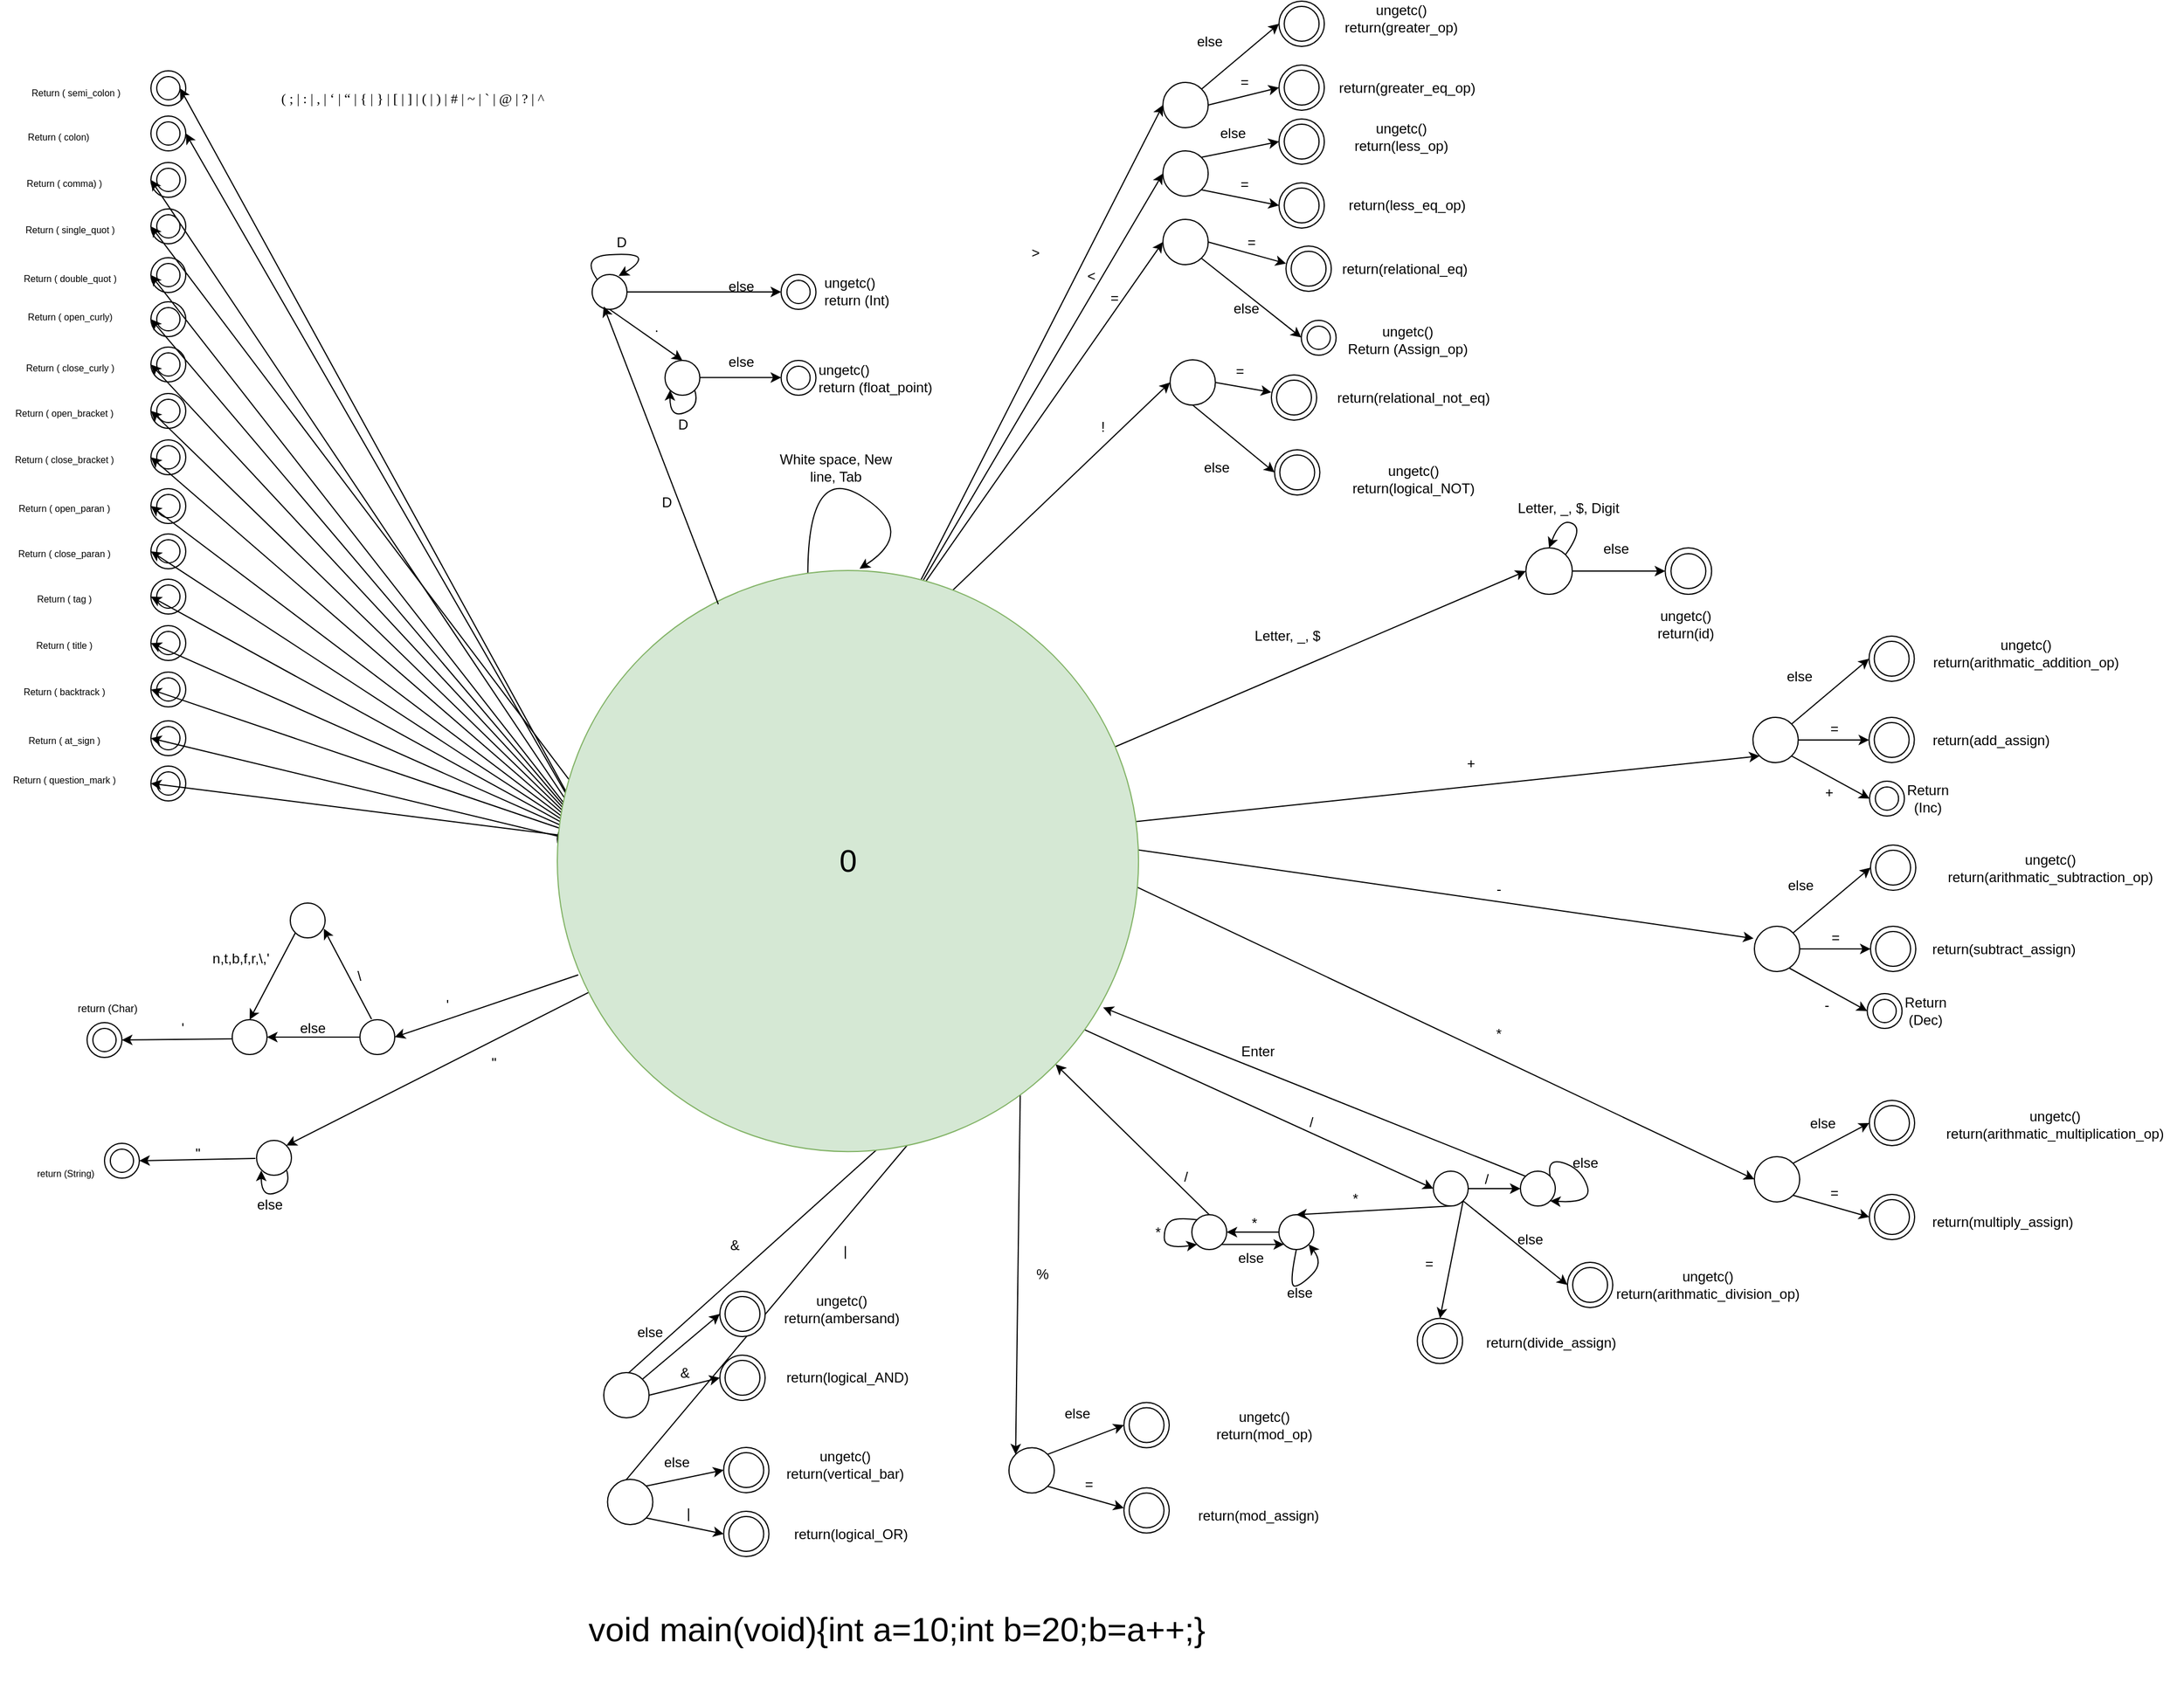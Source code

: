 <mxfile version="24.7.16">
  <diagram name="Page-1" id="lRpdXzTvYQ2GezhW0-wi">
    <mxGraphModel dx="3451" dy="3056" grid="1" gridSize="10" guides="1" tooltips="1" connect="1" arrows="1" fold="1" page="1" pageScale="1" pageWidth="1169" pageHeight="827" math="0" shadow="0">
      <root>
        <mxCell id="0" />
        <mxCell id="1" parent="0" />
        <mxCell id="61uXr8QTfpye8QH7Ok3g-214" value="" style="ellipse;whiteSpace=wrap;html=1;aspect=fixed;flipH=0;" vertex="1" parent="1">
          <mxGeometry x="347.58" y="-1319" width="39" height="39" as="geometry" />
        </mxCell>
        <mxCell id="4AbDWoIpbRsuX7BxDNey-69" value="" style="ellipse;whiteSpace=wrap;html=1;aspect=fixed;" vertex="1" parent="1">
          <mxGeometry x="140" y="-670" width="30" height="30" as="geometry" />
        </mxCell>
        <mxCell id="61uXr8QTfpye8QH7Ok3g-10" style="edgeStyle=orthogonalEdgeStyle;rounded=0;orthogonalLoop=1;jettySize=auto;html=1;exitX=1;exitY=0.5;exitDx=0;exitDy=0;entryX=0;entryY=0.5;entryDx=0;entryDy=0;" edge="1" parent="1" source="61uXr8QTfpye8QH7Ok3g-4" target="61uXr8QTfpye8QH7Ok3g-9">
          <mxGeometry relative="1" as="geometry" />
        </mxCell>
        <mxCell id="61uXr8QTfpye8QH7Ok3g-4" value="" style="ellipse;whiteSpace=wrap;html=1;aspect=fixed;" vertex="1" parent="1">
          <mxGeometry x="554.17" y="-1059" width="40" height="40" as="geometry" />
        </mxCell>
        <mxCell id="4AbDWoIpbRsuX7BxDNey-5" value="" style="ellipse;whiteSpace=wrap;html=1;aspect=fixed;" vertex="1" parent="1">
          <mxGeometry x="850.17" y="-858" width="30" height="30" as="geometry" />
        </mxCell>
        <mxCell id="61uXr8QTfpye8QH7Ok3g-6" value="&lt;font style=&quot;font-size: 12px;&quot;&gt;Letter, _, $&lt;/font&gt;" style="text;html=1;align=center;verticalAlign=middle;whiteSpace=wrap;rounded=0;strokeWidth=1;fontSize=5;" vertex="1" parent="1">
          <mxGeometry x="313.75" y="-993" width="70" height="20" as="geometry" />
        </mxCell>
        <mxCell id="61uXr8QTfpye8QH7Ok3g-8" value="&lt;font style=&quot;font-size: 12px;&quot;&gt;Letter, _, $, Digit&lt;/font&gt;" style="text;html=1;align=center;verticalAlign=middle;whiteSpace=wrap;rounded=0;strokeWidth=1;fontSize=5;" vertex="1" parent="1">
          <mxGeometry x="541.17" y="-1103" width="100" height="20" as="geometry" />
        </mxCell>
        <mxCell id="4AbDWoIpbRsuX7BxDNey-7" value="" style="ellipse;whiteSpace=wrap;html=1;aspect=fixed;" vertex="1" parent="1">
          <mxGeometry x="855.17" y="-853" width="20" height="20" as="geometry" />
        </mxCell>
        <mxCell id="61uXr8QTfpye8QH7Ok3g-9" value="" style="ellipse;whiteSpace=wrap;html=1;aspect=fixed;" vertex="1" parent="1">
          <mxGeometry x="674.17" y="-1059" width="40" height="40" as="geometry" />
        </mxCell>
        <mxCell id="61uXr8QTfpye8QH7Ok3g-11" value="&lt;font style=&quot;font-size: 12px;&quot;&gt;else&lt;/font&gt;" style="text;html=1;align=center;verticalAlign=middle;whiteSpace=wrap;rounded=0;strokeWidth=1;fontSize=5;" vertex="1" parent="1">
          <mxGeometry x="602.17" y="-1069" width="60" height="22" as="geometry" />
        </mxCell>
        <mxCell id="61uXr8QTfpye8QH7Ok3g-12" value="" style="ellipse;whiteSpace=wrap;html=1;aspect=fixed;" vertex="1" parent="1">
          <mxGeometry x="679.17" y="-1054" width="30" height="30" as="geometry" />
        </mxCell>
        <mxCell id="61uXr8QTfpye8QH7Ok3g-14" value="&lt;font style=&quot;font-size: 12px;&quot;&gt;ungetc()&lt;/font&gt;&lt;div&gt;&lt;font style=&quot;font-size: 12px;&quot;&gt;return(id)&lt;/font&gt;&lt;/div&gt;" style="text;html=1;align=center;verticalAlign=middle;whiteSpace=wrap;rounded=0;strokeWidth=1;fontSize=5;" vertex="1" parent="1">
          <mxGeometry x="657.17" y="-1013" width="70" height="40" as="geometry" />
        </mxCell>
        <mxCell id="4AbDWoIpbRsuX7BxDNey-11" value="" style="endArrow=classic;html=1;rounded=0;exitX=1;exitY=1;exitDx=0;exitDy=0;entryX=0;entryY=0.5;entryDx=0;entryDy=0;" edge="1" parent="1" source="61uXr8QTfpye8QH7Ok3g-49" target="4AbDWoIpbRsuX7BxDNey-5">
          <mxGeometry width="50" height="50" relative="1" as="geometry">
            <mxPoint x="1039.75" y="-924.0" as="sourcePoint" />
            <mxPoint x="1103.75" y="-939" as="targetPoint" />
          </mxGeometry>
        </mxCell>
        <mxCell id="61uXr8QTfpye8QH7Ok3g-15" value="" style="curved=1;endArrow=classic;html=1;rounded=0;exitX=0.431;exitY=0.006;exitDx=0;exitDy=0;exitPerimeter=0;entryX=0.52;entryY=-0.003;entryDx=0;entryDy=0;entryPerimeter=0;" edge="1" parent="1" source="4AbDWoIpbRsuX7BxDNey-232" target="4AbDWoIpbRsuX7BxDNey-232">
          <mxGeometry width="50" height="50" relative="1" as="geometry">
            <mxPoint x="384.83" y="-906.5" as="sourcePoint" />
            <mxPoint x="371.0" y="-912.5" as="targetPoint" />
            <Array as="points">
              <mxPoint x="-64" y="-1133" />
              <mxPoint x="30" y="-1073" />
            </Array>
          </mxGeometry>
        </mxCell>
        <mxCell id="4AbDWoIpbRsuX7BxDNey-13" value="Return&lt;div&gt;(Inc)&lt;/div&gt;" style="text;html=1;align=center;verticalAlign=middle;resizable=0;points=[];autosize=1;strokeColor=none;fillColor=none;" vertex="1" parent="1">
          <mxGeometry x="870.17" y="-863" width="60" height="40" as="geometry" />
        </mxCell>
        <mxCell id="61uXr8QTfpye8QH7Ok3g-16" value="" style="curved=1;endArrow=classic;html=1;rounded=0;entryX=0.5;entryY=0;entryDx=0;entryDy=0;exitX=1;exitY=0;exitDx=0;exitDy=0;" edge="1" parent="1">
          <mxGeometry width="50" height="50" relative="1" as="geometry">
            <mxPoint x="588.17" y="-1053" as="sourcePoint" />
            <mxPoint x="574.17" y="-1059" as="targetPoint" />
            <Array as="points">
              <mxPoint x="604.17" y="-1075" />
              <mxPoint x="584.17" y="-1085" />
            </Array>
          </mxGeometry>
        </mxCell>
        <mxCell id="61uXr8QTfpye8QH7Ok3g-19" value="&lt;font style=&quot;font-size: 12px;&quot;&gt;White space, New line, Tab&lt;/font&gt;" style="text;html=1;align=center;verticalAlign=middle;whiteSpace=wrap;rounded=0;strokeWidth=1;fontSize=5;" vertex="1" parent="1">
          <mxGeometry x="-90" y="-1143.5" width="100" height="30" as="geometry" />
        </mxCell>
        <mxCell id="4AbDWoIpbRsuX7BxDNey-26" value="+" style="text;html=1;align=center;verticalAlign=middle;resizable=0;points=[];autosize=1;strokeColor=none;fillColor=none;" vertex="1" parent="1">
          <mxGeometry x="800.17" y="-863" width="30" height="30" as="geometry" />
        </mxCell>
        <mxCell id="4AbDWoIpbRsuX7BxDNey-50" value="" style="ellipse;whiteSpace=wrap;html=1;aspect=fixed;" vertex="1" parent="1">
          <mxGeometry x="474.5" y="-522" width="30" height="30" as="geometry" />
        </mxCell>
        <mxCell id="4AbDWoIpbRsuX7BxDNey-52" value="" style="ellipse;whiteSpace=wrap;html=1;aspect=fixed;" vertex="1" parent="1">
          <mxGeometry x="549.5" y="-522" width="30" height="30" as="geometry" />
        </mxCell>
        <mxCell id="4AbDWoIpbRsuX7BxDNey-53" value="" style="ellipse;whiteSpace=wrap;html=1;aspect=fixed;" vertex="1" parent="1">
          <mxGeometry x="341.5" y="-484.5" width="30" height="30" as="geometry" />
        </mxCell>
        <mxCell id="4AbDWoIpbRsuX7BxDNey-56" value="" style="endArrow=classic;html=1;rounded=0;exitX=0.902;exitY=0.788;exitDx=0;exitDy=0;entryX=0;entryY=0.5;entryDx=0;entryDy=0;exitPerimeter=0;" edge="1" parent="1" source="4AbDWoIpbRsuX7BxDNey-232" target="4AbDWoIpbRsuX7BxDNey-50">
          <mxGeometry width="50" height="50" relative="1" as="geometry">
            <mxPoint x="439.5" y="-507" as="sourcePoint" />
            <mxPoint x="469.5" y="-512" as="targetPoint" />
          </mxGeometry>
        </mxCell>
        <mxCell id="4AbDWoIpbRsuX7BxDNey-57" value="/" style="text;html=1;align=center;verticalAlign=middle;resizable=0;points=[];autosize=1;strokeColor=none;fillColor=none;" vertex="1" parent="1">
          <mxGeometry x="353.75" y="-579.5" width="30" height="30" as="geometry" />
        </mxCell>
        <mxCell id="4AbDWoIpbRsuX7BxDNey-58" value="" style="endArrow=classic;html=1;rounded=0;exitX=1;exitY=0.5;exitDx=0;exitDy=0;entryX=0;entryY=0.5;entryDx=0;entryDy=0;" edge="1" parent="1" source="4AbDWoIpbRsuX7BxDNey-50" target="4AbDWoIpbRsuX7BxDNey-52">
          <mxGeometry width="50" height="50" relative="1" as="geometry">
            <mxPoint x="509.5" y="-503" as="sourcePoint" />
            <mxPoint x="573.5" y="-522" as="targetPoint" />
          </mxGeometry>
        </mxCell>
        <mxCell id="4AbDWoIpbRsuX7BxDNey-59" value="" style="endArrow=classic;html=1;rounded=0;exitX=0.5;exitY=1;exitDx=0;exitDy=0;entryX=0.5;entryY=0;entryDx=0;entryDy=0;" edge="1" parent="1" source="4AbDWoIpbRsuX7BxDNey-50" target="4AbDWoIpbRsuX7BxDNey-53">
          <mxGeometry width="50" height="50" relative="1" as="geometry">
            <mxPoint x="489.5" y="-392.24" as="sourcePoint" />
            <mxPoint x="529.5" y="-447" as="targetPoint" />
          </mxGeometry>
        </mxCell>
        <mxCell id="4AbDWoIpbRsuX7BxDNey-63" value="/" style="text;html=1;align=center;verticalAlign=middle;resizable=0;points=[];autosize=1;strokeColor=none;fillColor=none;" vertex="1" parent="1">
          <mxGeometry x="504.5" y="-530" width="30" height="30" as="geometry" />
        </mxCell>
        <mxCell id="4AbDWoIpbRsuX7BxDNey-66" value="*" style="text;html=1;align=center;verticalAlign=middle;resizable=0;points=[];autosize=1;strokeColor=none;fillColor=none;" vertex="1" parent="1">
          <mxGeometry x="391.58" y="-513" width="30" height="30" as="geometry" />
        </mxCell>
        <mxCell id="4AbDWoIpbRsuX7BxDNey-67" value="" style="curved=1;endArrow=classic;html=1;rounded=0;entryX=1;entryY=1;entryDx=0;entryDy=0;exitX=1;exitY=0;exitDx=0;exitDy=0;" edge="1" parent="1" source="4AbDWoIpbRsuX7BxDNey-52" target="4AbDWoIpbRsuX7BxDNey-52">
          <mxGeometry width="50" height="50" relative="1" as="geometry">
            <mxPoint x="559.5" y="-517" as="sourcePoint" />
            <mxPoint x="589.5" y="-547" as="targetPoint" />
            <Array as="points">
              <mxPoint x="572" y="-534" />
              <mxPoint x="602" y="-524" />
              <mxPoint x="612" y="-494" />
            </Array>
          </mxGeometry>
        </mxCell>
        <mxCell id="4AbDWoIpbRsuX7BxDNey-68" value="else" style="text;html=1;align=center;verticalAlign=middle;resizable=0;points=[];autosize=1;strokeColor=none;fillColor=none;" vertex="1" parent="1">
          <mxGeometry x="579.5" y="-544" width="50" height="30" as="geometry" />
        </mxCell>
        <mxCell id="4AbDWoIpbRsuX7BxDNey-70" value="" style="endArrow=classic;html=1;rounded=0;exitX=0;exitY=0;exitDx=0;exitDy=0;entryX=0.939;entryY=0.752;entryDx=0;entryDy=0;entryPerimeter=0;" edge="1" parent="1" source="4AbDWoIpbRsuX7BxDNey-52" target="4AbDWoIpbRsuX7BxDNey-232">
          <mxGeometry width="50" height="50" relative="1" as="geometry">
            <mxPoint x="564.21" y="-492" as="sourcePoint" />
            <mxPoint x="564.21" y="-447" as="targetPoint" />
            <Array as="points" />
          </mxGeometry>
        </mxCell>
        <mxCell id="4AbDWoIpbRsuX7BxDNey-72" value="Enter" style="text;html=1;align=center;verticalAlign=middle;resizable=0;points=[];autosize=1;strokeColor=none;fillColor=none;" vertex="1" parent="1">
          <mxGeometry x="297.58" y="-640.5" width="50" height="30" as="geometry" />
        </mxCell>
        <mxCell id="4AbDWoIpbRsuX7BxDNey-74" value="*" style="text;html=1;align=center;verticalAlign=middle;resizable=0;points=[];autosize=1;strokeColor=none;fillColor=none;" vertex="1" parent="1">
          <mxGeometry x="305" y="-492" width="30" height="30" as="geometry" />
        </mxCell>
        <mxCell id="4AbDWoIpbRsuX7BxDNey-76" value="" style="endArrow=classic;html=1;rounded=0;exitX=0.5;exitY=0;exitDx=0;exitDy=0;" edge="1" parent="1" source="4AbDWoIpbRsuX7BxDNey-78" target="4AbDWoIpbRsuX7BxDNey-232">
          <mxGeometry width="50" height="50" relative="1" as="geometry">
            <mxPoint x="499.5" y="-427" as="sourcePoint" />
            <mxPoint x="552" y="-432" as="targetPoint" />
          </mxGeometry>
        </mxCell>
        <mxCell id="4AbDWoIpbRsuX7BxDNey-77" value="/" style="text;html=1;align=center;verticalAlign=middle;resizable=0;points=[];autosize=1;strokeColor=none;fillColor=none;" vertex="1" parent="1">
          <mxGeometry x="246.08" y="-532" width="30" height="30" as="geometry" />
        </mxCell>
        <mxCell id="4AbDWoIpbRsuX7BxDNey-78" value="" style="ellipse;whiteSpace=wrap;html=1;aspect=fixed;" vertex="1" parent="1">
          <mxGeometry x="266.5" y="-484.5" width="30" height="30" as="geometry" />
        </mxCell>
        <mxCell id="4AbDWoIpbRsuX7BxDNey-79" value="" style="endArrow=classic;html=1;rounded=0;entryX=1;entryY=0.5;entryDx=0;entryDy=0;exitX=0;exitY=0.5;exitDx=0;exitDy=0;" edge="1" parent="1" source="4AbDWoIpbRsuX7BxDNey-53" target="4AbDWoIpbRsuX7BxDNey-78">
          <mxGeometry width="50" height="50" relative="1" as="geometry">
            <mxPoint x="288" y="-447.5" as="sourcePoint" />
            <mxPoint x="353" y="-419.5" as="targetPoint" />
          </mxGeometry>
        </mxCell>
        <mxCell id="4AbDWoIpbRsuX7BxDNey-81" value="" style="endArrow=classic;html=1;rounded=0;exitX=1;exitY=1;exitDx=0;exitDy=0;entryX=0;entryY=1;entryDx=0;entryDy=0;" edge="1" parent="1" source="4AbDWoIpbRsuX7BxDNey-78" target="4AbDWoIpbRsuX7BxDNey-53">
          <mxGeometry width="50" height="50" relative="1" as="geometry">
            <mxPoint x="247" y="-418.5" as="sourcePoint" />
            <mxPoint x="342.75" y="-457.5" as="targetPoint" />
          </mxGeometry>
        </mxCell>
        <mxCell id="4AbDWoIpbRsuX7BxDNey-82" value="*" style="text;html=1;align=center;verticalAlign=middle;resizable=0;points=[];autosize=1;strokeColor=none;fillColor=none;" vertex="1" parent="1">
          <mxGeometry x="221.5" y="-484.5" width="30" height="30" as="geometry" />
        </mxCell>
        <mxCell id="4AbDWoIpbRsuX7BxDNey-89" value="" style="curved=1;endArrow=classic;html=1;rounded=0;entryX=0;entryY=1;entryDx=0;entryDy=0;exitX=0;exitY=0;exitDx=0;exitDy=0;" edge="1" parent="1" source="4AbDWoIpbRsuX7BxDNey-78" target="4AbDWoIpbRsuX7BxDNey-78">
          <mxGeometry width="50" height="50" relative="1" as="geometry">
            <mxPoint x="215.5" y="-476.5" as="sourcePoint" />
            <mxPoint x="215.5" y="-454.5" as="targetPoint" />
            <Array as="points">
              <mxPoint x="252.75" y="-482.5" />
              <mxPoint x="242.75" y="-474.5" />
              <mxPoint x="242.75" y="-454.5" />
            </Array>
          </mxGeometry>
        </mxCell>
        <mxCell id="4AbDWoIpbRsuX7BxDNey-90" value="else" style="text;html=1;align=center;verticalAlign=middle;resizable=0;points=[];autosize=1;strokeColor=none;fillColor=none;" vertex="1" parent="1">
          <mxGeometry x="291.5" y="-462.5" width="50" height="30" as="geometry" />
        </mxCell>
        <mxCell id="4AbDWoIpbRsuX7BxDNey-93" value="" style="ellipse;whiteSpace=wrap;html=1;aspect=fixed;" vertex="1" parent="1">
          <mxGeometry x="-250" y="-1294.5" width="30" height="30" as="geometry" />
        </mxCell>
        <mxCell id="4AbDWoIpbRsuX7BxDNey-94" value="" style="ellipse;whiteSpace=wrap;html=1;aspect=fixed;" vertex="1" parent="1">
          <mxGeometry x="-187.25" y="-1220.5" width="30" height="30" as="geometry" />
        </mxCell>
        <mxCell id="4AbDWoIpbRsuX7BxDNey-95" value="" style="ellipse;whiteSpace=wrap;html=1;aspect=fixed;" vertex="1" parent="1">
          <mxGeometry x="-87.25" y="-1294.5" width="30" height="30" as="geometry" />
        </mxCell>
        <mxCell id="4AbDWoIpbRsuX7BxDNey-96" value="" style="ellipse;whiteSpace=wrap;html=1;aspect=fixed;" vertex="1" parent="1">
          <mxGeometry x="-87.25" y="-1220.5" width="30" height="30" as="geometry" />
        </mxCell>
        <mxCell id="4AbDWoIpbRsuX7BxDNey-97" value="" style="ellipse;whiteSpace=wrap;html=1;aspect=fixed;" vertex="1" parent="1">
          <mxGeometry x="-82.25" y="-1289.5" width="20" height="20" as="geometry" />
        </mxCell>
        <mxCell id="4AbDWoIpbRsuX7BxDNey-98" value="" style="ellipse;whiteSpace=wrap;html=1;aspect=fixed;" vertex="1" parent="1">
          <mxGeometry x="-82.25" y="-1215.5" width="20" height="20" as="geometry" />
        </mxCell>
        <mxCell id="4AbDWoIpbRsuX7BxDNey-101" value="" style="endArrow=classic;html=1;rounded=0;exitX=1;exitY=0.5;exitDx=0;exitDy=0;entryX=0;entryY=0.5;entryDx=0;entryDy=0;" edge="1" parent="1" source="4AbDWoIpbRsuX7BxDNey-93" target="4AbDWoIpbRsuX7BxDNey-95">
          <mxGeometry width="50" height="50" relative="1" as="geometry">
            <mxPoint x="-157.25" y="-1275.5" as="sourcePoint" />
            <mxPoint x="-93.25" y="-1294.5" as="targetPoint" />
          </mxGeometry>
        </mxCell>
        <mxCell id="4AbDWoIpbRsuX7BxDNey-102" value="" style="endArrow=classic;html=1;rounded=0;exitX=1;exitY=0.5;exitDx=0;exitDy=0;entryX=0;entryY=0.5;entryDx=0;entryDy=0;" edge="1" parent="1">
          <mxGeometry width="50" height="50" relative="1" as="geometry">
            <mxPoint x="-157.25" y="-1205.74" as="sourcePoint" />
            <mxPoint x="-87.25" y="-1205.74" as="targetPoint" />
          </mxGeometry>
        </mxCell>
        <mxCell id="4AbDWoIpbRsuX7BxDNey-103" value="" style="endArrow=classic;html=1;rounded=0;exitX=0.5;exitY=1;exitDx=0;exitDy=0;entryX=0.5;entryY=0;entryDx=0;entryDy=0;" edge="1" parent="1" source="4AbDWoIpbRsuX7BxDNey-93" target="4AbDWoIpbRsuX7BxDNey-94">
          <mxGeometry width="50" height="50" relative="1" as="geometry">
            <mxPoint x="-230.25" y="-1234.5" as="sourcePoint" />
            <mxPoint x="-187.25" y="-1205.5" as="targetPoint" />
          </mxGeometry>
        </mxCell>
        <mxCell id="4AbDWoIpbRsuX7BxDNey-104" value="." style="text;html=1;align=center;verticalAlign=middle;resizable=0;points=[];autosize=1;strokeColor=none;fillColor=none;" vertex="1" parent="1">
          <mxGeometry x="-210" y="-1264.5" width="30" height="30" as="geometry" />
        </mxCell>
        <mxCell id="4AbDWoIpbRsuX7BxDNey-105" value="else" style="text;html=1;align=center;verticalAlign=middle;resizable=0;points=[];autosize=1;strokeColor=none;fillColor=none;" vertex="1" parent="1">
          <mxGeometry x="-147.25" y="-1299.5" width="50" height="30" as="geometry" />
        </mxCell>
        <mxCell id="4AbDWoIpbRsuX7BxDNey-106" value="else" style="text;html=1;align=center;verticalAlign=middle;resizable=0;points=[];autosize=1;strokeColor=none;fillColor=none;" vertex="1" parent="1">
          <mxGeometry x="-147.25" y="-1234.5" width="50" height="30" as="geometry" />
        </mxCell>
        <mxCell id="4AbDWoIpbRsuX7BxDNey-110" value="" style="curved=1;endArrow=classic;html=1;rounded=0;entryX=0.759;entryY=0.041;entryDx=0;entryDy=0;exitX=0;exitY=0;exitDx=0;exitDy=0;entryPerimeter=0;" edge="1" parent="1" source="4AbDWoIpbRsuX7BxDNey-93" target="4AbDWoIpbRsuX7BxDNey-93">
          <mxGeometry width="50" height="50" relative="1" as="geometry">
            <mxPoint x="-194.5" y="-1319.5" as="sourcePoint" />
            <mxPoint x="-194.5" y="-1297.5" as="targetPoint" />
            <Array as="points">
              <mxPoint x="-260" y="-1310" />
              <mxPoint x="-210" y="-1313" />
              <mxPoint x="-210" y="-1303" />
            </Array>
          </mxGeometry>
        </mxCell>
        <mxCell id="4AbDWoIpbRsuX7BxDNey-111" value="D" style="text;html=1;align=center;verticalAlign=middle;resizable=0;points=[];autosize=1;strokeColor=none;fillColor=none;" vertex="1" parent="1">
          <mxGeometry x="-240" y="-1337.5" width="30" height="30" as="geometry" />
        </mxCell>
        <mxCell id="4AbDWoIpbRsuX7BxDNey-114" value="" style="curved=1;endArrow=classic;html=1;rounded=0;entryX=0;entryY=1;entryDx=0;entryDy=0;exitX=1;exitY=1;exitDx=0;exitDy=0;" edge="1" parent="1" source="4AbDWoIpbRsuX7BxDNey-94" target="4AbDWoIpbRsuX7BxDNey-94">
          <mxGeometry width="50" height="50" relative="1" as="geometry">
            <mxPoint x="-174.25" y="-1174.5" as="sourcePoint" />
            <mxPoint x="-174.25" y="-1152.5" as="targetPoint" />
            <Array as="points">
              <mxPoint x="-157.25" y="-1180.5" />
              <mxPoint x="-183.25" y="-1170.5" />
            </Array>
          </mxGeometry>
        </mxCell>
        <mxCell id="4AbDWoIpbRsuX7BxDNey-115" value="D" style="text;html=1;align=center;verticalAlign=middle;resizable=0;points=[];autosize=1;strokeColor=none;fillColor=none;" vertex="1" parent="1">
          <mxGeometry x="-187.25" y="-1180.5" width="30" height="30" as="geometry" />
        </mxCell>
        <mxCell id="4AbDWoIpbRsuX7BxDNey-116" value="ungetc()&lt;div&gt;return (Int)&lt;/div&gt;" style="text;html=1;align=left;verticalAlign=middle;resizable=0;points=[];autosize=1;strokeColor=none;fillColor=none;" vertex="1" parent="1">
          <mxGeometry x="-52.25" y="-1300.5" width="80" height="40" as="geometry" />
        </mxCell>
        <mxCell id="4AbDWoIpbRsuX7BxDNey-117" value="ungetc()&lt;div&gt;return (float_point)&lt;/div&gt;" style="text;html=1;align=left;verticalAlign=middle;resizable=0;points=[];autosize=1;strokeColor=none;fillColor=none;" vertex="1" parent="1">
          <mxGeometry x="-57.25" y="-1225.5" width="120" height="40" as="geometry" />
        </mxCell>
        <mxCell id="4AbDWoIpbRsuX7BxDNey-120" value="" style="ellipse;whiteSpace=wrap;html=1;aspect=fixed;" vertex="1" parent="1">
          <mxGeometry x="-450" y="-652.5" width="30" height="30" as="geometry" />
        </mxCell>
        <mxCell id="4AbDWoIpbRsuX7BxDNey-121" value="" style="ellipse;whiteSpace=wrap;html=1;aspect=fixed;" vertex="1" parent="1">
          <mxGeometry x="-539" y="-548.5" width="30" height="30" as="geometry" />
        </mxCell>
        <mxCell id="4AbDWoIpbRsuX7BxDNey-122" value="" style="ellipse;whiteSpace=wrap;html=1;aspect=fixed;" vertex="1" parent="1">
          <mxGeometry x="-685" y="-650" width="30" height="30" as="geometry" />
        </mxCell>
        <mxCell id="4AbDWoIpbRsuX7BxDNey-124" value="" style="ellipse;whiteSpace=wrap;html=1;aspect=fixed;" vertex="1" parent="1">
          <mxGeometry x="-680" y="-645" width="20" height="20" as="geometry" />
        </mxCell>
        <mxCell id="4AbDWoIpbRsuX7BxDNey-126" value="" style="endArrow=classic;html=1;rounded=0;exitX=0.036;exitY=0.696;exitDx=0;exitDy=0;exitPerimeter=0;entryX=1;entryY=0.5;entryDx=0;entryDy=0;" edge="1" parent="1" source="4AbDWoIpbRsuX7BxDNey-232" target="4AbDWoIpbRsuX7BxDNey-120">
          <mxGeometry width="50" height="50" relative="1" as="geometry">
            <mxPoint x="-573.393" y="-588.107" as="sourcePoint" />
            <mxPoint x="-510" y="-613" as="targetPoint" />
          </mxGeometry>
        </mxCell>
        <mxCell id="4AbDWoIpbRsuX7BxDNey-127" value="&#39;" style="text;html=1;align=center;verticalAlign=middle;resizable=0;points=[];autosize=1;strokeColor=none;fillColor=none;" vertex="1" parent="1">
          <mxGeometry x="-617.95" y="-660" width="30" height="30" as="geometry" />
        </mxCell>
        <mxCell id="4AbDWoIpbRsuX7BxDNey-128" value="" style="endArrow=classic;html=1;rounded=0;exitX=0;exitY=0.5;exitDx=0;exitDy=0;entryX=1;entryY=0.5;entryDx=0;entryDy=0;" edge="1" parent="1" source="4AbDWoIpbRsuX7BxDNey-120" target="4AbDWoIpbRsuX7BxDNey-136">
          <mxGeometry width="50" height="50" relative="1" as="geometry">
            <mxPoint x="-499" y="-603.5" as="sourcePoint" />
            <mxPoint x="-489" y="-603.5" as="targetPoint" />
          </mxGeometry>
        </mxCell>
        <mxCell id="4AbDWoIpbRsuX7BxDNey-130" value="" style="endArrow=classic;html=1;rounded=0;entryX=1;entryY=0.5;entryDx=0;entryDy=0;" edge="1" parent="1" target="4AbDWoIpbRsuX7BxDNey-143">
          <mxGeometry width="50" height="50" relative="1" as="geometry">
            <mxPoint x="-540" y="-533" as="sourcePoint" />
            <mxPoint x="-479.0" y="-533.5" as="targetPoint" />
          </mxGeometry>
        </mxCell>
        <mxCell id="4AbDWoIpbRsuX7BxDNey-131" value="" style="endArrow=classic;html=1;rounded=0;entryX=1;entryY=0;entryDx=0;entryDy=0;" edge="1" parent="1" source="4AbDWoIpbRsuX7BxDNey-232" target="4AbDWoIpbRsuX7BxDNey-121">
          <mxGeometry width="50" height="50" relative="1" as="geometry">
            <mxPoint x="-573.393" y="-566.893" as="sourcePoint" />
            <mxPoint x="-529" y="-585.5" as="targetPoint" />
          </mxGeometry>
        </mxCell>
        <mxCell id="4AbDWoIpbRsuX7BxDNey-132" value="&quot;" style="text;html=1;align=center;verticalAlign=middle;resizable=0;points=[];autosize=1;strokeColor=none;fillColor=none;" vertex="1" parent="1">
          <mxGeometry x="-350" y="-630" width="30" height="30" as="geometry" />
        </mxCell>
        <mxCell id="4AbDWoIpbRsuX7BxDNey-134" value="else" style="text;html=1;align=center;verticalAlign=middle;resizable=0;points=[];autosize=1;strokeColor=none;fillColor=none;" vertex="1" parent="1">
          <mxGeometry x="-515.9" y="-660" width="50" height="30" as="geometry" />
        </mxCell>
        <mxCell id="4AbDWoIpbRsuX7BxDNey-136" value="" style="ellipse;whiteSpace=wrap;html=1;aspect=fixed;" vertex="1" parent="1">
          <mxGeometry x="-560" y="-652.5" width="30" height="30" as="geometry" />
        </mxCell>
        <mxCell id="4AbDWoIpbRsuX7BxDNey-137" value="else" style="text;html=1;align=center;verticalAlign=middle;resizable=0;points=[];autosize=1;strokeColor=none;fillColor=none;" vertex="1" parent="1">
          <mxGeometry x="-553.5" y="-508.5" width="50" height="30" as="geometry" />
        </mxCell>
        <mxCell id="4AbDWoIpbRsuX7BxDNey-141" value="&#39;" style="text;html=1;align=center;verticalAlign=middle;resizable=0;points=[];autosize=1;strokeColor=none;fillColor=none;" vertex="1" parent="1">
          <mxGeometry x="-390" y="-680" width="30" height="30" as="geometry" />
        </mxCell>
        <mxCell id="4AbDWoIpbRsuX7BxDNey-143" value="" style="ellipse;whiteSpace=wrap;html=1;aspect=fixed;" vertex="1" parent="1">
          <mxGeometry x="-670" y="-546" width="30" height="30" as="geometry" />
        </mxCell>
        <mxCell id="4AbDWoIpbRsuX7BxDNey-144" value="" style="ellipse;whiteSpace=wrap;html=1;aspect=fixed;" vertex="1" parent="1">
          <mxGeometry x="-665" y="-541" width="20" height="20" as="geometry" />
        </mxCell>
        <mxCell id="4AbDWoIpbRsuX7BxDNey-150" value="&lt;div style=&quot;font-size: 9px;&quot;&gt;return (Char)&lt;/div&gt;" style="text;html=1;align=left;verticalAlign=middle;resizable=0;points=[];autosize=1;strokeColor=none;fillColor=none;fontSize=9;" vertex="1" parent="1">
          <mxGeometry x="-695" y="-672.5" width="80" height="20" as="geometry" />
        </mxCell>
        <mxCell id="4AbDWoIpbRsuX7BxDNey-151" value="&lt;div style=&quot;font-size: 8px;&quot;&gt;return (String)&lt;/div&gt;" style="text;html=1;align=left;verticalAlign=middle;resizable=0;points=[];autosize=1;strokeColor=none;fillColor=none;fontSize=9;" vertex="1" parent="1">
          <mxGeometry x="-730" y="-530" width="70" height="20" as="geometry" />
        </mxCell>
        <mxCell id="4AbDWoIpbRsuX7BxDNey-152" value="" style="ellipse;whiteSpace=wrap;html=1;aspect=fixed;" vertex="1" parent="1">
          <mxGeometry x="-280" y="-823" width="30" height="30" as="geometry" />
        </mxCell>
        <mxCell id="4AbDWoIpbRsuX7BxDNey-154" value="" style="ellipse;whiteSpace=wrap;html=1;aspect=fixed;" vertex="1" parent="1">
          <mxGeometry x="-630" y="-1470" width="30" height="30" as="geometry" />
        </mxCell>
        <mxCell id="4AbDWoIpbRsuX7BxDNey-157" value="" style="endArrow=classic;html=1;rounded=0;exitX=1;exitY=0.5;exitDx=0;exitDy=0;entryX=1;entryY=0.5;entryDx=0;entryDy=0;" edge="1" parent="1" source="4AbDWoIpbRsuX7BxDNey-152" target="4AbDWoIpbRsuX7BxDNey-163">
          <mxGeometry width="50" height="50" relative="1" as="geometry">
            <mxPoint x="1235" y="368" as="sourcePoint" />
            <mxPoint x="1295" y="323" as="targetPoint" />
          </mxGeometry>
        </mxCell>
        <mxCell id="4AbDWoIpbRsuX7BxDNey-158" value="&lt;span style=&quot;line-height: 115%; font-family: &amp;quot;Times New Roman&amp;quot;, serif;&quot;&gt;( ; | : | , | ‘ | “ | { | } | [ | ] | ( | ) | # | ~ | ` | @ | ? | ^&lt;/span&gt;" style="text;html=1;align=center;verticalAlign=middle;resizable=0;points=[];autosize=1;strokeColor=none;fillColor=none;" vertex="1" parent="1">
          <mxGeometry x="-530.0" y="-1461" width="250" height="30" as="geometry" />
        </mxCell>
        <mxCell id="4AbDWoIpbRsuX7BxDNey-163" value="" style="ellipse;whiteSpace=wrap;html=1;aspect=fixed;" vertex="1" parent="1">
          <mxGeometry x="-625" y="-1465" width="20" height="20" as="geometry" />
        </mxCell>
        <mxCell id="4AbDWoIpbRsuX7BxDNey-164" value="&lt;font style=&quot;font-size: 8px;&quot;&gt;Return&amp;nbsp;&lt;/font&gt;&lt;span style=&quot;background-color: initial;&quot;&gt;( comma)&amp;nbsp;)&lt;/span&gt;" style="text;html=1;align=center;verticalAlign=middle;resizable=0;points=[];autosize=1;strokeColor=none;fillColor=none;fontSize=8;" vertex="1" parent="1">
          <mxGeometry x="-750" y="-1383.5" width="90" height="20" as="geometry" />
        </mxCell>
        <mxCell id="4AbDWoIpbRsuX7BxDNey-167" value="" style="ellipse;whiteSpace=wrap;html=1;aspect=fixed;" vertex="1" parent="1">
          <mxGeometry x="-630" y="-1431" width="30" height="30" as="geometry" />
        </mxCell>
        <mxCell id="4AbDWoIpbRsuX7BxDNey-168" value="" style="ellipse;whiteSpace=wrap;html=1;aspect=fixed;" vertex="1" parent="1">
          <mxGeometry x="-625" y="-1426" width="20" height="20" as="geometry" />
        </mxCell>
        <mxCell id="4AbDWoIpbRsuX7BxDNey-169" value="&lt;font style=&quot;font-size: 8px;&quot;&gt;Return&amp;nbsp;&lt;/font&gt;&lt;span style=&quot;background-color: initial;&quot;&gt;( colon)&lt;/span&gt;" style="text;html=1;align=center;verticalAlign=middle;resizable=0;points=[];autosize=1;strokeColor=none;fillColor=none;fontSize=8;" vertex="1" parent="1">
          <mxGeometry x="-750" y="-1423.5" width="80" height="20" as="geometry" />
        </mxCell>
        <mxCell id="4AbDWoIpbRsuX7BxDNey-170" value="" style="ellipse;whiteSpace=wrap;html=1;aspect=fixed;" vertex="1" parent="1">
          <mxGeometry x="-630" y="-1391" width="30" height="30" as="geometry" />
        </mxCell>
        <mxCell id="4AbDWoIpbRsuX7BxDNey-171" value="" style="ellipse;whiteSpace=wrap;html=1;aspect=fixed;" vertex="1" parent="1">
          <mxGeometry x="-625" y="-1386" width="20" height="20" as="geometry" />
        </mxCell>
        <mxCell id="4AbDWoIpbRsuX7BxDNey-172" value="&lt;font style=&quot;font-size: 8px;&quot;&gt;Return&amp;nbsp;&lt;/font&gt;&lt;span style=&quot;background-color: initial;&quot;&gt;( semi_colon&amp;nbsp;)&lt;/span&gt;" style="text;html=1;align=center;verticalAlign=middle;resizable=0;points=[];autosize=1;strokeColor=none;fillColor=none;fontSize=8;" vertex="1" parent="1">
          <mxGeometry x="-745" y="-1461.5" width="100" height="20" as="geometry" />
        </mxCell>
        <mxCell id="4AbDWoIpbRsuX7BxDNey-173" value="" style="ellipse;whiteSpace=wrap;html=1;aspect=fixed;" vertex="1" parent="1">
          <mxGeometry x="-630" y="-1351" width="30" height="30" as="geometry" />
        </mxCell>
        <mxCell id="4AbDWoIpbRsuX7BxDNey-174" value="" style="ellipse;whiteSpace=wrap;html=1;aspect=fixed;" vertex="1" parent="1">
          <mxGeometry x="-625" y="-1346" width="20" height="20" as="geometry" />
        </mxCell>
        <mxCell id="4AbDWoIpbRsuX7BxDNey-175" value="&lt;font style=&quot;font-size: 8px;&quot;&gt;Return&amp;nbsp;&lt;/font&gt;&lt;span style=&quot;background-color: initial;&quot;&gt;( open_curly)&lt;/span&gt;" style="text;html=1;align=center;verticalAlign=middle;resizable=0;points=[];autosize=1;strokeColor=none;fillColor=none;fontSize=8;" vertex="1" parent="1">
          <mxGeometry x="-750" y="-1268.5" width="100" height="20" as="geometry" />
        </mxCell>
        <mxCell id="4AbDWoIpbRsuX7BxDNey-176" value="" style="ellipse;whiteSpace=wrap;html=1;aspect=fixed;" vertex="1" parent="1">
          <mxGeometry x="-630" y="-1309" width="30" height="30" as="geometry" />
        </mxCell>
        <mxCell id="4AbDWoIpbRsuX7BxDNey-177" value="" style="ellipse;whiteSpace=wrap;html=1;aspect=fixed;" vertex="1" parent="1">
          <mxGeometry x="-625" y="-1304" width="20" height="20" as="geometry" />
        </mxCell>
        <mxCell id="4AbDWoIpbRsuX7BxDNey-178" value="&lt;font style=&quot;font-size: 8px;&quot;&gt;Return&amp;nbsp;&lt;/font&gt;&lt;span style=&quot;background-color: initial;&quot;&gt;( close&lt;/span&gt;_curly&lt;span style=&quot;background-color: initial;&quot;&gt;&amp;nbsp;)&lt;/span&gt;" style="text;html=1;align=center;verticalAlign=middle;resizable=0;points=[];autosize=1;strokeColor=none;fillColor=none;fontSize=8;" vertex="1" parent="1">
          <mxGeometry x="-750" y="-1224.5" width="100" height="20" as="geometry" />
        </mxCell>
        <mxCell id="4AbDWoIpbRsuX7BxDNey-179" value="" style="ellipse;whiteSpace=wrap;html=1;aspect=fixed;" vertex="1" parent="1">
          <mxGeometry x="-630" y="-1271" width="30" height="30" as="geometry" />
        </mxCell>
        <mxCell id="4AbDWoIpbRsuX7BxDNey-180" value="" style="ellipse;whiteSpace=wrap;html=1;aspect=fixed;" vertex="1" parent="1">
          <mxGeometry x="-625" y="-1266" width="20" height="20" as="geometry" />
        </mxCell>
        <mxCell id="4AbDWoIpbRsuX7BxDNey-181" value="&lt;font style=&quot;font-size: 8px;&quot;&gt;Return&amp;nbsp;&lt;/font&gt;&lt;span style=&quot;background-color: initial;&quot;&gt;( single_quot )&lt;/span&gt;" style="text;html=1;align=center;verticalAlign=middle;resizable=0;points=[];autosize=1;strokeColor=none;fillColor=none;fontSize=8;" vertex="1" parent="1">
          <mxGeometry x="-750" y="-1343.5" width="100" height="20" as="geometry" />
        </mxCell>
        <mxCell id="4AbDWoIpbRsuX7BxDNey-182" value="" style="ellipse;whiteSpace=wrap;html=1;aspect=fixed;" vertex="1" parent="1">
          <mxGeometry x="-630" y="-1232" width="30" height="30" as="geometry" />
        </mxCell>
        <mxCell id="4AbDWoIpbRsuX7BxDNey-183" value="" style="ellipse;whiteSpace=wrap;html=1;aspect=fixed;" vertex="1" parent="1">
          <mxGeometry x="-625" y="-1227" width="20" height="20" as="geometry" />
        </mxCell>
        <mxCell id="4AbDWoIpbRsuX7BxDNey-184" value="&lt;font style=&quot;font-size: 8px;&quot;&gt;Return&amp;nbsp;&lt;/font&gt;&lt;span style=&quot;background-color: initial;&quot;&gt;( double&lt;/span&gt;_quot&lt;span style=&quot;background-color: initial;&quot;&gt;&amp;nbsp;)&lt;/span&gt;" style="text;html=1;align=center;verticalAlign=middle;resizable=0;points=[];autosize=1;strokeColor=none;fillColor=none;fontSize=8;" vertex="1" parent="1">
          <mxGeometry x="-750" y="-1301.5" width="100" height="20" as="geometry" />
        </mxCell>
        <mxCell id="4AbDWoIpbRsuX7BxDNey-185" value="" style="ellipse;whiteSpace=wrap;html=1;aspect=fixed;" vertex="1" parent="1">
          <mxGeometry x="-630" y="-1192" width="30" height="30" as="geometry" />
        </mxCell>
        <mxCell id="4AbDWoIpbRsuX7BxDNey-186" value="" style="ellipse;whiteSpace=wrap;html=1;aspect=fixed;" vertex="1" parent="1">
          <mxGeometry x="-625" y="-1187" width="20" height="20" as="geometry" />
        </mxCell>
        <mxCell id="4AbDWoIpbRsuX7BxDNey-187" value="&lt;font style=&quot;font-size: 8px;&quot;&gt;Return&amp;nbsp;&lt;/font&gt;&lt;span style=&quot;background-color: initial;&quot;&gt;( open_bracket )&lt;/span&gt;" style="text;html=1;align=center;verticalAlign=middle;resizable=0;points=[];autosize=1;strokeColor=none;fillColor=none;fontSize=8;" vertex="1" parent="1">
          <mxGeometry x="-760" y="-1185.5" width="110" height="20" as="geometry" />
        </mxCell>
        <mxCell id="4AbDWoIpbRsuX7BxDNey-188" value="" style="ellipse;whiteSpace=wrap;html=1;aspect=fixed;" vertex="1" parent="1">
          <mxGeometry x="-630" y="-1152" width="30" height="30" as="geometry" />
        </mxCell>
        <mxCell id="4AbDWoIpbRsuX7BxDNey-189" value="" style="ellipse;whiteSpace=wrap;html=1;aspect=fixed;" vertex="1" parent="1">
          <mxGeometry x="-625" y="-1147" width="20" height="20" as="geometry" />
        </mxCell>
        <mxCell id="4AbDWoIpbRsuX7BxDNey-190" value="&lt;font style=&quot;font-size: 8px;&quot;&gt;Return&amp;nbsp;&lt;/font&gt;&lt;span style=&quot;background-color: initial;&quot;&gt;( close_bracket )&lt;/span&gt;" style="text;html=1;align=center;verticalAlign=middle;resizable=0;points=[];autosize=1;strokeColor=none;fillColor=none;fontSize=8;" vertex="1" parent="1">
          <mxGeometry x="-760" y="-1145.5" width="110" height="20" as="geometry" />
        </mxCell>
        <mxCell id="4AbDWoIpbRsuX7BxDNey-191" value="" style="ellipse;whiteSpace=wrap;html=1;aspect=fixed;" vertex="1" parent="1">
          <mxGeometry x="-630" y="-1110" width="30" height="30" as="geometry" />
        </mxCell>
        <mxCell id="4AbDWoIpbRsuX7BxDNey-192" value="" style="ellipse;whiteSpace=wrap;html=1;aspect=fixed;" vertex="1" parent="1">
          <mxGeometry x="-625" y="-1105" width="20" height="20" as="geometry" />
        </mxCell>
        <mxCell id="4AbDWoIpbRsuX7BxDNey-193" value="&lt;font style=&quot;font-size: 8px;&quot;&gt;Return&amp;nbsp;&lt;/font&gt;&lt;span style=&quot;background-color: initial;&quot;&gt;( open_paran )&lt;/span&gt;" style="text;html=1;align=center;verticalAlign=middle;resizable=0;points=[];autosize=1;strokeColor=none;fillColor=none;fontSize=8;" vertex="1" parent="1">
          <mxGeometry x="-755" y="-1103.5" width="100" height="20" as="geometry" />
        </mxCell>
        <mxCell id="4AbDWoIpbRsuX7BxDNey-194" value="" style="ellipse;whiteSpace=wrap;html=1;aspect=fixed;" vertex="1" parent="1">
          <mxGeometry x="-630" y="-1071" width="30" height="30" as="geometry" />
        </mxCell>
        <mxCell id="4AbDWoIpbRsuX7BxDNey-195" value="" style="ellipse;whiteSpace=wrap;html=1;aspect=fixed;" vertex="1" parent="1">
          <mxGeometry x="-625" y="-1066" width="20" height="20" as="geometry" />
        </mxCell>
        <mxCell id="4AbDWoIpbRsuX7BxDNey-196" value="&lt;font style=&quot;font-size: 8px;&quot;&gt;Return&amp;nbsp;&lt;/font&gt;&lt;span style=&quot;background-color: initial;&quot;&gt;( close_paran )&lt;/span&gt;" style="text;html=1;align=center;verticalAlign=middle;resizable=0;points=[];autosize=1;strokeColor=none;fillColor=none;fontSize=8;" vertex="1" parent="1">
          <mxGeometry x="-755" y="-1064.5" width="100" height="20" as="geometry" />
        </mxCell>
        <mxCell id="4AbDWoIpbRsuX7BxDNey-197" value="" style="ellipse;whiteSpace=wrap;html=1;aspect=fixed;" vertex="1" parent="1">
          <mxGeometry x="-630" y="-1032" width="30" height="30" as="geometry" />
        </mxCell>
        <mxCell id="4AbDWoIpbRsuX7BxDNey-198" value="" style="ellipse;whiteSpace=wrap;html=1;aspect=fixed;" vertex="1" parent="1">
          <mxGeometry x="-625" y="-1027" width="20" height="20" as="geometry" />
        </mxCell>
        <mxCell id="4AbDWoIpbRsuX7BxDNey-199" value="&lt;font style=&quot;font-size: 8px;&quot;&gt;Return&amp;nbsp;&lt;/font&gt;&lt;span style=&quot;background-color: initial;&quot;&gt;( tag )&lt;/span&gt;" style="text;html=1;align=center;verticalAlign=middle;resizable=0;points=[];autosize=1;strokeColor=none;fillColor=none;fontSize=8;" vertex="1" parent="1">
          <mxGeometry x="-740" y="-1025.5" width="70" height="20" as="geometry" />
        </mxCell>
        <mxCell id="4AbDWoIpbRsuX7BxDNey-200" value="" style="ellipse;whiteSpace=wrap;html=1;aspect=fixed;" vertex="1" parent="1">
          <mxGeometry x="-630" y="-992" width="30" height="30" as="geometry" />
        </mxCell>
        <mxCell id="4AbDWoIpbRsuX7BxDNey-201" value="" style="ellipse;whiteSpace=wrap;html=1;aspect=fixed;" vertex="1" parent="1">
          <mxGeometry x="-625" y="-987" width="20" height="20" as="geometry" />
        </mxCell>
        <mxCell id="4AbDWoIpbRsuX7BxDNey-202" value="&lt;font style=&quot;font-size: 8px;&quot;&gt;Return&amp;nbsp;&lt;/font&gt;&lt;span style=&quot;background-color: initial;&quot;&gt;( title )&lt;/span&gt;" style="text;html=1;align=center;verticalAlign=middle;resizable=0;points=[];autosize=1;strokeColor=none;fillColor=none;fontSize=8;" vertex="1" parent="1">
          <mxGeometry x="-740" y="-985.5" width="70" height="20" as="geometry" />
        </mxCell>
        <mxCell id="4AbDWoIpbRsuX7BxDNey-203" value="" style="ellipse;whiteSpace=wrap;html=1;aspect=fixed;" vertex="1" parent="1">
          <mxGeometry x="-630" y="-952" width="30" height="30" as="geometry" />
        </mxCell>
        <mxCell id="4AbDWoIpbRsuX7BxDNey-204" value="" style="ellipse;whiteSpace=wrap;html=1;aspect=fixed;" vertex="1" parent="1">
          <mxGeometry x="-625" y="-947" width="20" height="20" as="geometry" />
        </mxCell>
        <mxCell id="4AbDWoIpbRsuX7BxDNey-205" value="&lt;font style=&quot;font-size: 8px;&quot;&gt;Return&amp;nbsp;&lt;/font&gt;&lt;span style=&quot;background-color: initial;&quot;&gt;( backtrack )&lt;/span&gt;" style="text;html=1;align=center;verticalAlign=middle;resizable=0;points=[];autosize=1;strokeColor=none;fillColor=none;fontSize=8;" vertex="1" parent="1">
          <mxGeometry x="-750" y="-945.5" width="90" height="20" as="geometry" />
        </mxCell>
        <mxCell id="4AbDWoIpbRsuX7BxDNey-206" value="" style="ellipse;whiteSpace=wrap;html=1;aspect=fixed;" vertex="1" parent="1">
          <mxGeometry x="-630" y="-910" width="30" height="30" as="geometry" />
        </mxCell>
        <mxCell id="4AbDWoIpbRsuX7BxDNey-207" value="" style="ellipse;whiteSpace=wrap;html=1;aspect=fixed;" vertex="1" parent="1">
          <mxGeometry x="-625" y="-905" width="20" height="20" as="geometry" />
        </mxCell>
        <mxCell id="4AbDWoIpbRsuX7BxDNey-208" value="&lt;font style=&quot;font-size: 8px;&quot;&gt;Return&amp;nbsp;&lt;/font&gt;&lt;span style=&quot;background-color: initial;&quot;&gt;( at_sign )&lt;/span&gt;" style="text;html=1;align=center;verticalAlign=middle;resizable=0;points=[];autosize=1;strokeColor=none;fillColor=none;fontSize=8;" vertex="1" parent="1">
          <mxGeometry x="-750" y="-903.5" width="90" height="20" as="geometry" />
        </mxCell>
        <mxCell id="4AbDWoIpbRsuX7BxDNey-214" value="" style="endArrow=classic;html=1;rounded=0;exitX=1;exitY=0.5;exitDx=0;exitDy=0;entryX=1;entryY=0.5;entryDx=0;entryDy=0;" edge="1" parent="1" source="4AbDWoIpbRsuX7BxDNey-152" target="4AbDWoIpbRsuX7BxDNey-167">
          <mxGeometry width="50" height="50" relative="1" as="geometry">
            <mxPoint x="1265" y="333" as="sourcePoint" />
            <mxPoint x="1405" y="303" as="targetPoint" />
          </mxGeometry>
        </mxCell>
        <mxCell id="4AbDWoIpbRsuX7BxDNey-215" value="" style="endArrow=classic;html=1;rounded=0;exitX=1;exitY=0.5;exitDx=0;exitDy=0;entryX=0;entryY=0.5;entryDx=0;entryDy=0;" edge="1" parent="1" source="4AbDWoIpbRsuX7BxDNey-152" target="4AbDWoIpbRsuX7BxDNey-170">
          <mxGeometry width="50" height="50" relative="1" as="geometry">
            <mxPoint x="1275" y="343" as="sourcePoint" />
            <mxPoint x="1415" y="313" as="targetPoint" />
          </mxGeometry>
        </mxCell>
        <mxCell id="4AbDWoIpbRsuX7BxDNey-216" value="" style="endArrow=classic;html=1;rounded=0;entryX=0;entryY=0.5;entryDx=0;entryDy=0;exitX=0.12;exitY=0.492;exitDx=0;exitDy=0;exitPerimeter=0;" edge="1" parent="1" source="4AbDWoIpbRsuX7BxDNey-232" target="4AbDWoIpbRsuX7BxDNey-173">
          <mxGeometry width="50" height="50" relative="1" as="geometry">
            <mxPoint x="90" y="-123" as="sourcePoint" />
            <mxPoint x="1425" y="323" as="targetPoint" />
          </mxGeometry>
        </mxCell>
        <mxCell id="4AbDWoIpbRsuX7BxDNey-217" value="" style="endArrow=classic;html=1;rounded=0;exitX=1;exitY=0.5;exitDx=0;exitDy=0;entryX=0;entryY=0.5;entryDx=0;entryDy=0;" edge="1" parent="1" source="4AbDWoIpbRsuX7BxDNey-152" target="4AbDWoIpbRsuX7BxDNey-176">
          <mxGeometry width="50" height="50" relative="1" as="geometry">
            <mxPoint x="1295" y="363" as="sourcePoint" />
            <mxPoint x="1435" y="333" as="targetPoint" />
          </mxGeometry>
        </mxCell>
        <mxCell id="4AbDWoIpbRsuX7BxDNey-218" value="" style="endArrow=classic;html=1;rounded=0;exitX=1;exitY=0.5;exitDx=0;exitDy=0;entryX=0;entryY=0.5;entryDx=0;entryDy=0;" edge="1" parent="1" source="4AbDWoIpbRsuX7BxDNey-152" target="4AbDWoIpbRsuX7BxDNey-179">
          <mxGeometry width="50" height="50" relative="1" as="geometry">
            <mxPoint x="1305" y="373" as="sourcePoint" />
            <mxPoint x="1445" y="343" as="targetPoint" />
          </mxGeometry>
        </mxCell>
        <mxCell id="4AbDWoIpbRsuX7BxDNey-219" value="" style="endArrow=classic;html=1;rounded=0;exitX=1;exitY=0.5;exitDx=0;exitDy=0;entryX=0;entryY=0.5;entryDx=0;entryDy=0;" edge="1" parent="1" source="4AbDWoIpbRsuX7BxDNey-152" target="4AbDWoIpbRsuX7BxDNey-182">
          <mxGeometry width="50" height="50" relative="1" as="geometry">
            <mxPoint x="1315" y="383" as="sourcePoint" />
            <mxPoint x="1455" y="353" as="targetPoint" />
          </mxGeometry>
        </mxCell>
        <mxCell id="4AbDWoIpbRsuX7BxDNey-220" value="" style="endArrow=classic;html=1;rounded=0;exitX=1;exitY=0.5;exitDx=0;exitDy=0;entryX=0;entryY=0.5;entryDx=0;entryDy=0;" edge="1" parent="1" source="4AbDWoIpbRsuX7BxDNey-152" target="4AbDWoIpbRsuX7BxDNey-185">
          <mxGeometry width="50" height="50" relative="1" as="geometry">
            <mxPoint x="1325" y="393" as="sourcePoint" />
            <mxPoint x="1465" y="363" as="targetPoint" />
          </mxGeometry>
        </mxCell>
        <mxCell id="4AbDWoIpbRsuX7BxDNey-221" value="" style="endArrow=classic;html=1;rounded=0;exitX=1;exitY=0.5;exitDx=0;exitDy=0;entryX=0;entryY=0.5;entryDx=0;entryDy=0;" edge="1" parent="1" source="4AbDWoIpbRsuX7BxDNey-152" target="4AbDWoIpbRsuX7BxDNey-188">
          <mxGeometry width="50" height="50" relative="1" as="geometry">
            <mxPoint x="1335" y="403" as="sourcePoint" />
            <mxPoint x="1475" y="373" as="targetPoint" />
          </mxGeometry>
        </mxCell>
        <mxCell id="4AbDWoIpbRsuX7BxDNey-222" value="" style="endArrow=classic;html=1;rounded=0;exitX=1;exitY=0.5;exitDx=0;exitDy=0;entryX=0;entryY=0.5;entryDx=0;entryDy=0;" edge="1" parent="1" source="4AbDWoIpbRsuX7BxDNey-152" target="4AbDWoIpbRsuX7BxDNey-191">
          <mxGeometry width="50" height="50" relative="1" as="geometry">
            <mxPoint x="1345" y="413" as="sourcePoint" />
            <mxPoint x="1485" y="383" as="targetPoint" />
          </mxGeometry>
        </mxCell>
        <mxCell id="4AbDWoIpbRsuX7BxDNey-223" value="" style="endArrow=classic;html=1;rounded=0;exitX=1;exitY=0.5;exitDx=0;exitDy=0;entryX=0;entryY=0.5;entryDx=0;entryDy=0;" edge="1" parent="1" source="4AbDWoIpbRsuX7BxDNey-152" target="4AbDWoIpbRsuX7BxDNey-194">
          <mxGeometry width="50" height="50" relative="1" as="geometry">
            <mxPoint x="1355" y="423" as="sourcePoint" />
            <mxPoint x="1495" y="393" as="targetPoint" />
          </mxGeometry>
        </mxCell>
        <mxCell id="4AbDWoIpbRsuX7BxDNey-224" value="" style="endArrow=classic;html=1;rounded=0;exitX=1;exitY=0.5;exitDx=0;exitDy=0;entryX=0;entryY=0.5;entryDx=0;entryDy=0;" edge="1" parent="1" source="4AbDWoIpbRsuX7BxDNey-152" target="4AbDWoIpbRsuX7BxDNey-197">
          <mxGeometry width="50" height="50" relative="1" as="geometry">
            <mxPoint x="1365" y="433" as="sourcePoint" />
            <mxPoint x="1505" y="403" as="targetPoint" />
          </mxGeometry>
        </mxCell>
        <mxCell id="4AbDWoIpbRsuX7BxDNey-225" value="" style="endArrow=classic;html=1;rounded=0;exitX=1;exitY=0.5;exitDx=0;exitDy=0;entryX=0;entryY=0.5;entryDx=0;entryDy=0;" edge="1" parent="1" source="4AbDWoIpbRsuX7BxDNey-152" target="4AbDWoIpbRsuX7BxDNey-200">
          <mxGeometry width="50" height="50" relative="1" as="geometry">
            <mxPoint x="1375" y="443" as="sourcePoint" />
            <mxPoint x="1515" y="413" as="targetPoint" />
          </mxGeometry>
        </mxCell>
        <mxCell id="4AbDWoIpbRsuX7BxDNey-226" value="" style="endArrow=classic;html=1;rounded=0;exitX=1;exitY=0.5;exitDx=0;exitDy=0;entryX=0;entryY=0.5;entryDx=0;entryDy=0;" edge="1" parent="1" source="4AbDWoIpbRsuX7BxDNey-152" target="4AbDWoIpbRsuX7BxDNey-203">
          <mxGeometry width="50" height="50" relative="1" as="geometry">
            <mxPoint x="1385" y="453" as="sourcePoint" />
            <mxPoint x="1525" y="423" as="targetPoint" />
          </mxGeometry>
        </mxCell>
        <mxCell id="4AbDWoIpbRsuX7BxDNey-227" value="" style="endArrow=classic;html=1;rounded=0;exitX=1.024;exitY=0.657;exitDx=0;exitDy=0;entryX=0;entryY=0.5;entryDx=0;entryDy=0;exitPerimeter=0;" edge="1" parent="1" source="4AbDWoIpbRsuX7BxDNey-152" target="4AbDWoIpbRsuX7BxDNey-206">
          <mxGeometry width="50" height="50" relative="1" as="geometry">
            <mxPoint x="1395" y="463" as="sourcePoint" />
            <mxPoint x="1535" y="433" as="targetPoint" />
          </mxGeometry>
        </mxCell>
        <mxCell id="4AbDWoIpbRsuX7BxDNey-228" value="" style="ellipse;whiteSpace=wrap;html=1;aspect=fixed;" vertex="1" parent="1">
          <mxGeometry x="-630" y="-871" width="30" height="30" as="geometry" />
        </mxCell>
        <mxCell id="4AbDWoIpbRsuX7BxDNey-229" value="" style="ellipse;whiteSpace=wrap;html=1;aspect=fixed;" vertex="1" parent="1">
          <mxGeometry x="-625" y="-866" width="20" height="20" as="geometry" />
        </mxCell>
        <mxCell id="4AbDWoIpbRsuX7BxDNey-230" value="&lt;font style=&quot;font-size: 8px;&quot;&gt;Return&amp;nbsp;&lt;/font&gt;&lt;span style=&quot;background-color: initial;&quot;&gt;( question_mark )&lt;/span&gt;" style="text;html=1;align=center;verticalAlign=middle;resizable=0;points=[];autosize=1;strokeColor=none;fillColor=none;fontSize=8;" vertex="1" parent="1">
          <mxGeometry x="-760" y="-869.5" width="110" height="20" as="geometry" />
        </mxCell>
        <mxCell id="4AbDWoIpbRsuX7BxDNey-231" value="" style="endArrow=classic;html=1;rounded=0;exitX=1;exitY=0.5;exitDx=0;exitDy=0;entryX=0;entryY=0.5;entryDx=0;entryDy=0;" edge="1" parent="1" source="4AbDWoIpbRsuX7BxDNey-152" target="4AbDWoIpbRsuX7BxDNey-228">
          <mxGeometry width="50" height="50" relative="1" as="geometry">
            <mxPoint x="1266" y="338" as="sourcePoint" />
            <mxPoint x="1405" y="863" as="targetPoint" />
          </mxGeometry>
        </mxCell>
        <mxCell id="61uXr8QTfpye8QH7Ok3g-26" style="rounded=0;orthogonalLoop=1;jettySize=auto;html=1;entryX=0;entryY=0.5;entryDx=0;entryDy=0;" edge="1" parent="1" source="4AbDWoIpbRsuX7BxDNey-232" target="61uXr8QTfpye8QH7Ok3g-4">
          <mxGeometry relative="1" as="geometry">
            <mxPoint x="394.17" y="-1039" as="sourcePoint" />
            <mxPoint x="446.17" y="-1020.84" as="targetPoint" />
          </mxGeometry>
        </mxCell>
        <mxCell id="61uXr8QTfpye8QH7Ok3g-51" style="rounded=0;orthogonalLoop=1;jettySize=auto;html=1;entryX=0;entryY=1;entryDx=0;entryDy=0;" edge="1" parent="1" source="61uXr8QTfpye8QH7Ok3g-42" target="61uXr8QTfpye8QH7Ok3g-49">
          <mxGeometry relative="1" as="geometry" />
        </mxCell>
        <mxCell id="61uXr8QTfpye8QH7Ok3g-52" style="rounded=0;orthogonalLoop=1;jettySize=auto;html=1;entryX=-0.017;entryY=0.269;entryDx=0;entryDy=0;entryPerimeter=0;" edge="1" parent="1" source="61uXr8QTfpye8QH7Ok3g-42" target="61uXr8QTfpye8QH7Ok3g-113">
          <mxGeometry relative="1" as="geometry">
            <mxPoint x="750.75" y="-690.0" as="targetPoint" />
          </mxGeometry>
        </mxCell>
        <mxCell id="61uXr8QTfpye8QH7Ok3g-53" style="rounded=0;orthogonalLoop=1;jettySize=auto;html=1;entryX=0;entryY=0.5;entryDx=0;entryDy=0;" edge="1" parent="1" source="61uXr8QTfpye8QH7Ok3g-42" target="61uXr8QTfpye8QH7Ok3g-45">
          <mxGeometry relative="1" as="geometry" />
        </mxCell>
        <mxCell id="61uXr8QTfpye8QH7Ok3g-55" style="rounded=0;orthogonalLoop=1;jettySize=auto;html=1;entryX=0;entryY=0;entryDx=0;entryDy=0;" edge="1" parent="1" source="61uXr8QTfpye8QH7Ok3g-42" target="61uXr8QTfpye8QH7Ok3g-162">
          <mxGeometry relative="1" as="geometry">
            <mxPoint x="760.961" y="-418.789" as="targetPoint" />
          </mxGeometry>
        </mxCell>
        <mxCell id="61uXr8QTfpye8QH7Ok3g-42" value="" style="ellipse;whiteSpace=wrap;html=1;aspect=fixed;" vertex="1" parent="1">
          <mxGeometry x="101.58" y="-833" width="40" height="40" as="geometry" />
        </mxCell>
        <mxCell id="61uXr8QTfpye8QH7Ok3g-45" value="" style="ellipse;whiteSpace=wrap;html=1;aspect=fixed;" vertex="1" parent="1">
          <mxGeometry x="751" y="-534.5" width="39" height="39" as="geometry" />
        </mxCell>
        <mxCell id="61uXr8QTfpye8QH7Ok3g-96" style="rounded=0;orthogonalLoop=1;jettySize=auto;html=1;exitX=1;exitY=0;exitDx=0;exitDy=0;entryX=0;entryY=0.5;entryDx=0;entryDy=0;" edge="1" parent="1" source="61uXr8QTfpye8QH7Ok3g-49" target="61uXr8QTfpye8QH7Ok3g-94">
          <mxGeometry relative="1" as="geometry" />
        </mxCell>
        <mxCell id="61uXr8QTfpye8QH7Ok3g-97" style="edgeStyle=orthogonalEdgeStyle;rounded=0;orthogonalLoop=1;jettySize=auto;html=1;exitX=1;exitY=0.5;exitDx=0;exitDy=0;entryX=0;entryY=0.5;entryDx=0;entryDy=0;" edge="1" parent="1" source="61uXr8QTfpye8QH7Ok3g-49" target="61uXr8QTfpye8QH7Ok3g-95">
          <mxGeometry relative="1" as="geometry" />
        </mxCell>
        <mxCell id="61uXr8QTfpye8QH7Ok3g-49" value="" style="ellipse;whiteSpace=wrap;html=1;aspect=fixed;" vertex="1" parent="1">
          <mxGeometry x="749.75" y="-913" width="39" height="39" as="geometry" />
        </mxCell>
        <mxCell id="61uXr8QTfpye8QH7Ok3g-56" value="+" style="text;html=1;align=center;verticalAlign=middle;whiteSpace=wrap;rounded=0;" vertex="1" parent="1">
          <mxGeometry x="496.58" y="-883" width="20" height="20" as="geometry" />
        </mxCell>
        <mxCell id="61uXr8QTfpye8QH7Ok3g-94" value="" style="ellipse;whiteSpace=wrap;html=1;aspect=fixed;" vertex="1" parent="1">
          <mxGeometry x="849.75" y="-983" width="39" height="39" as="geometry" />
        </mxCell>
        <mxCell id="61uXr8QTfpye8QH7Ok3g-95" value="" style="ellipse;whiteSpace=wrap;html=1;aspect=fixed;" vertex="1" parent="1">
          <mxGeometry x="849.75" y="-913" width="39" height="39" as="geometry" />
        </mxCell>
        <mxCell id="61uXr8QTfpye8QH7Ok3g-98" value="=" style="text;html=1;align=center;verticalAlign=middle;whiteSpace=wrap;rounded=0;" vertex="1" parent="1">
          <mxGeometry x="809.75" y="-913" width="20" height="20" as="geometry" />
        </mxCell>
        <mxCell id="61uXr8QTfpye8QH7Ok3g-99" value="return(add_assign)" style="text;html=1;align=center;verticalAlign=middle;whiteSpace=wrap;rounded=0;" vertex="1" parent="1">
          <mxGeometry x="899.75" y="-908.5" width="110" height="30" as="geometry" />
        </mxCell>
        <mxCell id="61uXr8QTfpye8QH7Ok3g-100" value="&lt;div&gt;ungetc()&lt;/div&gt;return(arithmatic_addition_op)" style="text;html=1;align=center;verticalAlign=middle;whiteSpace=wrap;rounded=0;" vertex="1" parent="1">
          <mxGeometry x="899.75" y="-983" width="170" height="30" as="geometry" />
        </mxCell>
        <mxCell id="61uXr8QTfpye8QH7Ok3g-101" value="else" style="text;html=1;align=center;verticalAlign=middle;whiteSpace=wrap;rounded=0;" vertex="1" parent="1">
          <mxGeometry x="759.75" y="-963" width="60" height="30" as="geometry" />
        </mxCell>
        <mxCell id="61uXr8QTfpye8QH7Ok3g-111" style="rounded=0;orthogonalLoop=1;jettySize=auto;html=1;exitX=1;exitY=0;exitDx=0;exitDy=0;entryX=0;entryY=0.5;entryDx=0;entryDy=0;" edge="1" parent="1" source="61uXr8QTfpye8QH7Ok3g-113" target="61uXr8QTfpye8QH7Ok3g-114">
          <mxGeometry relative="1" as="geometry" />
        </mxCell>
        <mxCell id="61uXr8QTfpye8QH7Ok3g-112" style="edgeStyle=orthogonalEdgeStyle;rounded=0;orthogonalLoop=1;jettySize=auto;html=1;exitX=1;exitY=0.5;exitDx=0;exitDy=0;entryX=0;entryY=0.5;entryDx=0;entryDy=0;" edge="1" parent="1" source="61uXr8QTfpye8QH7Ok3g-113" target="61uXr8QTfpye8QH7Ok3g-115">
          <mxGeometry relative="1" as="geometry" />
        </mxCell>
        <mxCell id="61uXr8QTfpye8QH7Ok3g-113" value="" style="ellipse;whiteSpace=wrap;html=1;aspect=fixed;" vertex="1" parent="1">
          <mxGeometry x="751" y="-733" width="39" height="39" as="geometry" />
        </mxCell>
        <mxCell id="61uXr8QTfpye8QH7Ok3g-114" value="" style="ellipse;whiteSpace=wrap;html=1;aspect=fixed;" vertex="1" parent="1">
          <mxGeometry x="851" y="-803" width="39" height="39" as="geometry" />
        </mxCell>
        <mxCell id="61uXr8QTfpye8QH7Ok3g-115" value="" style="ellipse;whiteSpace=wrap;html=1;aspect=fixed;" vertex="1" parent="1">
          <mxGeometry x="851" y="-733" width="39" height="39" as="geometry" />
        </mxCell>
        <mxCell id="61uXr8QTfpye8QH7Ok3g-116" value="=" style="text;html=1;align=center;verticalAlign=middle;whiteSpace=wrap;rounded=0;" vertex="1" parent="1">
          <mxGeometry x="811" y="-733" width="20" height="20" as="geometry" />
        </mxCell>
        <mxCell id="61uXr8QTfpye8QH7Ok3g-117" value="return(subtract_assign)" style="text;html=1;align=center;verticalAlign=middle;whiteSpace=wrap;rounded=0;" vertex="1" parent="1">
          <mxGeometry x="901" y="-728.5" width="130" height="30" as="geometry" />
        </mxCell>
        <mxCell id="61uXr8QTfpye8QH7Ok3g-118" value="&lt;div&gt;&lt;div&gt;ungetc()&lt;/div&gt;&lt;/div&gt;return(arithmatic_subtraction_op)" style="text;html=1;align=center;verticalAlign=middle;whiteSpace=wrap;rounded=0;" vertex="1" parent="1">
          <mxGeometry x="901" y="-798.5" width="210" height="30" as="geometry" />
        </mxCell>
        <mxCell id="61uXr8QTfpye8QH7Ok3g-119" value="else" style="text;html=1;align=center;verticalAlign=middle;whiteSpace=wrap;rounded=0;" vertex="1" parent="1">
          <mxGeometry x="761" y="-783" width="60" height="30" as="geometry" />
        </mxCell>
        <mxCell id="61uXr8QTfpye8QH7Ok3g-120" style="rounded=0;orthogonalLoop=1;jettySize=auto;html=1;exitX=1;exitY=0;exitDx=0;exitDy=0;entryX=0;entryY=0.5;entryDx=0;entryDy=0;" edge="1" parent="1" source="61uXr8QTfpye8QH7Ok3g-45" target="61uXr8QTfpye8QH7Ok3g-123">
          <mxGeometry relative="1" as="geometry">
            <mxPoint x="883.289" y="-528.789" as="sourcePoint" />
          </mxGeometry>
        </mxCell>
        <mxCell id="61uXr8QTfpye8QH7Ok3g-121" style="rounded=0;orthogonalLoop=1;jettySize=auto;html=1;exitX=1;exitY=1;exitDx=0;exitDy=0;entryX=0;entryY=0.5;entryDx=0;entryDy=0;" edge="1" parent="1" source="61uXr8QTfpye8QH7Ok3g-45" target="61uXr8QTfpye8QH7Ok3g-124">
          <mxGeometry relative="1" as="geometry">
            <mxPoint x="883.289" y="-501.211" as="sourcePoint" />
          </mxGeometry>
        </mxCell>
        <mxCell id="61uXr8QTfpye8QH7Ok3g-123" value="" style="ellipse;whiteSpace=wrap;html=1;aspect=fixed;" vertex="1" parent="1">
          <mxGeometry x="850" y="-583" width="39" height="39" as="geometry" />
        </mxCell>
        <mxCell id="61uXr8QTfpye8QH7Ok3g-124" value="" style="ellipse;whiteSpace=wrap;html=1;aspect=fixed;" vertex="1" parent="1">
          <mxGeometry x="850" y="-502" width="39" height="39" as="geometry" />
        </mxCell>
        <mxCell id="61uXr8QTfpye8QH7Ok3g-125" value="=" style="text;html=1;align=center;verticalAlign=middle;whiteSpace=wrap;rounded=0;" vertex="1" parent="1">
          <mxGeometry x="810" y="-513" width="20" height="20" as="geometry" />
        </mxCell>
        <mxCell id="61uXr8QTfpye8QH7Ok3g-126" value="return(multiply_assign)" style="text;html=1;align=center;verticalAlign=middle;whiteSpace=wrap;rounded=0;" vertex="1" parent="1">
          <mxGeometry x="900" y="-493" width="130" height="30" as="geometry" />
        </mxCell>
        <mxCell id="61uXr8QTfpye8QH7Ok3g-127" value="&lt;div&gt;&lt;div&gt;ungetc()&lt;/div&gt;&lt;/div&gt;return(arithmatic_multiplication_op)" style="text;html=1;align=center;verticalAlign=middle;whiteSpace=wrap;rounded=0;" vertex="1" parent="1">
          <mxGeometry x="900" y="-579.5" width="220" height="35.5" as="geometry" />
        </mxCell>
        <mxCell id="61uXr8QTfpye8QH7Ok3g-128" value="else" style="text;html=1;align=center;verticalAlign=middle;whiteSpace=wrap;rounded=0;" vertex="1" parent="1">
          <mxGeometry x="780" y="-578.5" width="60" height="30" as="geometry" />
        </mxCell>
        <mxCell id="61uXr8QTfpye8QH7Ok3g-131" value="-" style="text;html=1;align=center;verticalAlign=middle;whiteSpace=wrap;rounded=0;" vertex="1" parent="1">
          <mxGeometry x="521.17" y="-778" width="20" height="25" as="geometry" />
        </mxCell>
        <mxCell id="61uXr8QTfpye8QH7Ok3g-132" value="*" style="text;html=1;align=center;verticalAlign=middle;whiteSpace=wrap;rounded=0;" vertex="1" parent="1">
          <mxGeometry x="521.17" y="-650" width="20" height="20" as="geometry" />
        </mxCell>
        <mxCell id="61uXr8QTfpye8QH7Ok3g-133" value="" style="ellipse;whiteSpace=wrap;html=1;aspect=fixed;" vertex="1" parent="1">
          <mxGeometry x="854.25" y="-978.5" width="30" height="30" as="geometry" />
        </mxCell>
        <mxCell id="61uXr8QTfpye8QH7Ok3g-134" value="" style="ellipse;whiteSpace=wrap;html=1;aspect=fixed;" vertex="1" parent="1">
          <mxGeometry x="854.25" y="-908.5" width="30" height="30" as="geometry" />
        </mxCell>
        <mxCell id="61uXr8QTfpye8QH7Ok3g-135" value="" style="ellipse;whiteSpace=wrap;html=1;aspect=fixed;" vertex="1" parent="1">
          <mxGeometry x="855.5" y="-798.5" width="30" height="30" as="geometry" />
        </mxCell>
        <mxCell id="61uXr8QTfpye8QH7Ok3g-136" value="" style="ellipse;whiteSpace=wrap;html=1;aspect=fixed;" vertex="1" parent="1">
          <mxGeometry x="855.5" y="-728.5" width="30" height="30" as="geometry" />
        </mxCell>
        <mxCell id="61uXr8QTfpye8QH7Ok3g-137" value="" style="ellipse;whiteSpace=wrap;html=1;aspect=fixed;" vertex="1" parent="1">
          <mxGeometry x="854.5" y="-578.5" width="30" height="30" as="geometry" />
        </mxCell>
        <mxCell id="61uXr8QTfpye8QH7Ok3g-138" value="" style="ellipse;whiteSpace=wrap;html=1;aspect=fixed;" vertex="1" parent="1">
          <mxGeometry x="854.5" y="-497.5" width="30" height="30" as="geometry" />
        </mxCell>
        <mxCell id="61uXr8QTfpye8QH7Ok3g-140" style="rounded=0;orthogonalLoop=1;jettySize=auto;html=1;exitX=1;exitY=1;exitDx=0;exitDy=0;entryX=0;entryY=0.5;entryDx=0;entryDy=0;" edge="1" parent="1" source="4AbDWoIpbRsuX7BxDNey-50" target="61uXr8QTfpye8QH7Ok3g-142">
          <mxGeometry relative="1" as="geometry">
            <mxPoint x="788.789" y="-398.789" as="sourcePoint" />
          </mxGeometry>
        </mxCell>
        <mxCell id="61uXr8QTfpye8QH7Ok3g-141" style="rounded=0;orthogonalLoop=1;jettySize=auto;html=1;exitX=1;exitY=1;exitDx=0;exitDy=0;entryX=0.5;entryY=0;entryDx=0;entryDy=0;" edge="1" parent="1" source="4AbDWoIpbRsuX7BxDNey-50" target="61uXr8QTfpye8QH7Ok3g-143">
          <mxGeometry relative="1" as="geometry">
            <mxPoint x="788.789" y="-371.211" as="sourcePoint" />
            <mxPoint x="854.5" y="-352.5" as="targetPoint" />
          </mxGeometry>
        </mxCell>
        <mxCell id="61uXr8QTfpye8QH7Ok3g-142" value="" style="ellipse;whiteSpace=wrap;html=1;aspect=fixed;" vertex="1" parent="1">
          <mxGeometry x="590" y="-443.5" width="39" height="39" as="geometry" />
        </mxCell>
        <mxCell id="61uXr8QTfpye8QH7Ok3g-143" value="" style="ellipse;whiteSpace=wrap;html=1;aspect=fixed;" vertex="1" parent="1">
          <mxGeometry x="460.67" y="-395.25" width="39" height="39" as="geometry" />
        </mxCell>
        <mxCell id="61uXr8QTfpye8QH7Ok3g-144" value="=" style="text;html=1;align=center;verticalAlign=middle;whiteSpace=wrap;rounded=0;" vertex="1" parent="1">
          <mxGeometry x="460.67" y="-452.5" width="20" height="20" as="geometry" />
        </mxCell>
        <mxCell id="61uXr8QTfpye8QH7Ok3g-145" value="return(divide_assign)" style="text;html=1;align=center;verticalAlign=middle;whiteSpace=wrap;rounded=0;" vertex="1" parent="1">
          <mxGeometry x="511.17" y="-388.75" width="130" height="30" as="geometry" />
        </mxCell>
        <mxCell id="61uXr8QTfpye8QH7Ok3g-146" value="&lt;div&gt;&lt;div&gt;ungetc()&lt;/div&gt;&lt;/div&gt;return(arithmatic_division_op)" style="text;html=1;align=center;verticalAlign=middle;whiteSpace=wrap;rounded=0;" vertex="1" parent="1">
          <mxGeometry x="611" y="-441.75" width="200" height="35.5" as="geometry" />
        </mxCell>
        <mxCell id="61uXr8QTfpye8QH7Ok3g-147" value="else" style="text;html=1;align=center;verticalAlign=middle;whiteSpace=wrap;rounded=0;" vertex="1" parent="1">
          <mxGeometry x="527.75" y="-478.5" width="60" height="30" as="geometry" />
        </mxCell>
        <mxCell id="61uXr8QTfpye8QH7Ok3g-148" value="" style="ellipse;whiteSpace=wrap;html=1;aspect=fixed;" vertex="1" parent="1">
          <mxGeometry x="594.5" y="-439" width="30" height="30" as="geometry" />
        </mxCell>
        <mxCell id="61uXr8QTfpye8QH7Ok3g-149" value="" style="ellipse;whiteSpace=wrap;html=1;aspect=fixed;" vertex="1" parent="1">
          <mxGeometry x="465.17" y="-390.75" width="30" height="30" as="geometry" />
        </mxCell>
        <mxCell id="61uXr8QTfpye8QH7Ok3g-162" value="" style="ellipse;whiteSpace=wrap;html=1;aspect=fixed;" vertex="1" parent="1">
          <mxGeometry x="109" y="-283.75" width="39" height="39" as="geometry" />
        </mxCell>
        <mxCell id="61uXr8QTfpye8QH7Ok3g-163" style="rounded=0;orthogonalLoop=1;jettySize=auto;html=1;exitX=1;exitY=0;exitDx=0;exitDy=0;entryX=0;entryY=0.5;entryDx=0;entryDy=0;" edge="1" parent="1" source="61uXr8QTfpye8QH7Ok3g-162" target="61uXr8QTfpye8QH7Ok3g-165">
          <mxGeometry relative="1" as="geometry">
            <mxPoint x="241.289" y="-278.039" as="sourcePoint" />
          </mxGeometry>
        </mxCell>
        <mxCell id="61uXr8QTfpye8QH7Ok3g-164" style="rounded=0;orthogonalLoop=1;jettySize=auto;html=1;exitX=1;exitY=1;exitDx=0;exitDy=0;entryX=0;entryY=0.5;entryDx=0;entryDy=0;" edge="1" parent="1" source="61uXr8QTfpye8QH7Ok3g-162">
          <mxGeometry relative="1" as="geometry">
            <mxPoint x="241.289" y="-250.461" as="sourcePoint" />
            <mxPoint x="208.0" y="-231.75" as="targetPoint" />
          </mxGeometry>
        </mxCell>
        <mxCell id="61uXr8QTfpye8QH7Ok3g-165" value="" style="ellipse;whiteSpace=wrap;html=1;aspect=fixed;" vertex="1" parent="1">
          <mxGeometry x="208" y="-322.75" width="39" height="39" as="geometry" />
        </mxCell>
        <mxCell id="61uXr8QTfpye8QH7Ok3g-166" value="" style="ellipse;whiteSpace=wrap;html=1;aspect=fixed;" vertex="1" parent="1">
          <mxGeometry x="208" y="-249.25" width="39" height="39" as="geometry" />
        </mxCell>
        <mxCell id="61uXr8QTfpye8QH7Ok3g-167" value="=" style="text;html=1;align=center;verticalAlign=middle;whiteSpace=wrap;rounded=0;" vertex="1" parent="1">
          <mxGeometry x="168" y="-262.25" width="20" height="20" as="geometry" />
        </mxCell>
        <mxCell id="61uXr8QTfpye8QH7Ok3g-168" value="return(mod_assign)" style="text;html=1;align=center;verticalAlign=middle;whiteSpace=wrap;rounded=0;" vertex="1" parent="1">
          <mxGeometry x="258.5" y="-240.25" width="130" height="30" as="geometry" />
        </mxCell>
        <mxCell id="61uXr8QTfpye8QH7Ok3g-169" value="&lt;div&gt;&lt;div&gt;ungetc()&lt;/div&gt;&lt;/div&gt;return(mod_op)" style="text;html=1;align=center;verticalAlign=middle;whiteSpace=wrap;rounded=0;" vertex="1" parent="1">
          <mxGeometry x="253.5" y="-321" width="150" height="35.5" as="geometry" />
        </mxCell>
        <mxCell id="61uXr8QTfpye8QH7Ok3g-170" value="else" style="text;html=1;align=center;verticalAlign=middle;whiteSpace=wrap;rounded=0;" vertex="1" parent="1">
          <mxGeometry x="138" y="-327.75" width="60" height="30" as="geometry" />
        </mxCell>
        <mxCell id="61uXr8QTfpye8QH7Ok3g-171" value="" style="ellipse;whiteSpace=wrap;html=1;aspect=fixed;" vertex="1" parent="1">
          <mxGeometry x="212.5" y="-318.25" width="30" height="30" as="geometry" />
        </mxCell>
        <mxCell id="61uXr8QTfpye8QH7Ok3g-172" value="" style="ellipse;whiteSpace=wrap;html=1;aspect=fixed;" vertex="1" parent="1">
          <mxGeometry x="212.5" y="-244.75" width="30" height="30" as="geometry" />
        </mxCell>
        <mxCell id="61uXr8QTfpye8QH7Ok3g-173" value="%" style="text;html=1;align=center;verticalAlign=middle;whiteSpace=wrap;rounded=0;" vertex="1" parent="1">
          <mxGeometry x="128.0" y="-443.5" width="20" height="20" as="geometry" />
        </mxCell>
        <mxCell id="61uXr8QTfpye8QH7Ok3g-179" style="rounded=0;orthogonalLoop=1;jettySize=auto;html=1;entryX=0;entryY=0.5;entryDx=0;entryDy=0;" edge="1" parent="1" source="61uXr8QTfpye8QH7Ok3g-174" target="61uXr8QTfpye8QH7Ok3g-175">
          <mxGeometry relative="1" as="geometry" />
        </mxCell>
        <mxCell id="61uXr8QTfpye8QH7Ok3g-180" style="rounded=0;orthogonalLoop=1;jettySize=auto;html=1;entryX=0;entryY=0.5;entryDx=0;entryDy=0;" edge="1" parent="1" source="61uXr8QTfpye8QH7Ok3g-174" target="61uXr8QTfpye8QH7Ok3g-176">
          <mxGeometry relative="1" as="geometry" />
        </mxCell>
        <mxCell id="61uXr8QTfpye8QH7Ok3g-181" style="rounded=0;orthogonalLoop=1;jettySize=auto;html=1;entryX=0;entryY=0.5;entryDx=0;entryDy=0;" edge="1" parent="1" source="61uXr8QTfpye8QH7Ok3g-174" target="61uXr8QTfpye8QH7Ok3g-177">
          <mxGeometry relative="1" as="geometry" />
        </mxCell>
        <mxCell id="61uXr8QTfpye8QH7Ok3g-182" style="rounded=0;orthogonalLoop=1;jettySize=auto;html=1;entryX=0;entryY=0.5;entryDx=0;entryDy=0;exitX=0.628;exitY=0.923;exitDx=0;exitDy=0;exitPerimeter=0;" edge="1" parent="1" source="61uXr8QTfpye8QH7Ok3g-174" target="61uXr8QTfpye8QH7Ok3g-178">
          <mxGeometry relative="1" as="geometry">
            <mxPoint x="180.576" y="-1273.264" as="sourcePoint" />
          </mxGeometry>
        </mxCell>
        <mxCell id="61uXr8QTfpye8QH7Ok3g-174" value="" style="ellipse;whiteSpace=wrap;html=1;aspect=fixed;flipH=0;" vertex="1" parent="1">
          <mxGeometry y="-1024" width="39" height="39" as="geometry" />
        </mxCell>
        <mxCell id="61uXr8QTfpye8QH7Ok3g-175" value="" style="ellipse;whiteSpace=wrap;html=1;aspect=fixed;flipH=0;" vertex="1" parent="1">
          <mxGeometry x="241.58" y="-1460" width="39" height="39" as="geometry" />
        </mxCell>
        <mxCell id="61uXr8QTfpye8QH7Ok3g-176" value="" style="ellipse;whiteSpace=wrap;html=1;aspect=fixed;flipH=0;" vertex="1" parent="1">
          <mxGeometry x="241.58" y="-1401" width="39" height="39" as="geometry" />
        </mxCell>
        <mxCell id="61uXr8QTfpye8QH7Ok3g-177" value="" style="ellipse;whiteSpace=wrap;html=1;aspect=fixed;flipH=0;" vertex="1" parent="1">
          <mxGeometry x="241.58" y="-1342" width="39" height="39" as="geometry" />
        </mxCell>
        <mxCell id="61uXr8QTfpye8QH7Ok3g-311" style="rounded=0;orthogonalLoop=1;jettySize=auto;html=1;entryX=0;entryY=0.5;entryDx=0;entryDy=0;exitX=0.5;exitY=1;exitDx=0;exitDy=0;" edge="1" parent="1" source="61uXr8QTfpye8QH7Ok3g-178" target="61uXr8QTfpye8QH7Ok3g-309">
          <mxGeometry relative="1" as="geometry">
            <mxPoint x="317.75" y="-1119" as="targetPoint" />
          </mxGeometry>
        </mxCell>
        <mxCell id="61uXr8QTfpye8QH7Ok3g-178" value="" style="ellipse;whiteSpace=wrap;html=1;aspect=fixed;flipH=0;" vertex="1" parent="1">
          <mxGeometry x="247.75" y="-1221" width="39" height="39" as="geometry" />
        </mxCell>
        <mxCell id="61uXr8QTfpye8QH7Ok3g-184" style="rounded=0;orthogonalLoop=1;jettySize=auto;html=1;exitX=1;exitY=0;exitDx=0;exitDy=0;entryX=0;entryY=0.5;entryDx=0;entryDy=0;" edge="1" parent="1" target="61uXr8QTfpye8QH7Ok3g-187">
          <mxGeometry relative="1" as="geometry">
            <mxPoint x="274.869" y="-1454.289" as="sourcePoint" />
          </mxGeometry>
        </mxCell>
        <mxCell id="61uXr8QTfpye8QH7Ok3g-185" style="rounded=0;orthogonalLoop=1;jettySize=auto;html=1;exitX=1;exitY=0.5;exitDx=0;exitDy=0;entryX=0;entryY=0.5;entryDx=0;entryDy=0;" edge="1" parent="1" target="61uXr8QTfpye8QH7Ok3g-188">
          <mxGeometry relative="1" as="geometry">
            <mxPoint x="280.58" y="-1440.5" as="sourcePoint" />
          </mxGeometry>
        </mxCell>
        <mxCell id="61uXr8QTfpye8QH7Ok3g-187" value="" style="ellipse;whiteSpace=wrap;html=1;aspect=fixed;flipH=0;" vertex="1" parent="1">
          <mxGeometry x="341.58" y="-1530" width="39" height="39" as="geometry" />
        </mxCell>
        <mxCell id="61uXr8QTfpye8QH7Ok3g-188" value="" style="ellipse;whiteSpace=wrap;html=1;aspect=fixed;flipH=0;" vertex="1" parent="1">
          <mxGeometry x="341.58" y="-1475" width="39" height="39" as="geometry" />
        </mxCell>
        <mxCell id="61uXr8QTfpye8QH7Ok3g-189" value="=" style="text;html=1;align=center;verticalAlign=middle;whiteSpace=wrap;rounded=0;flipH=0;" vertex="1" parent="1">
          <mxGeometry x="301.58" y="-1470" width="20" height="20" as="geometry" />
        </mxCell>
        <mxCell id="61uXr8QTfpye8QH7Ok3g-190" value="return(greater_eq_op)" style="text;html=1;align=center;verticalAlign=middle;whiteSpace=wrap;rounded=0;flipH=0;" vertex="1" parent="1">
          <mxGeometry x="391.58" y="-1470.5" width="120" height="30" as="geometry" />
        </mxCell>
        <mxCell id="61uXr8QTfpye8QH7Ok3g-191" value="&lt;div&gt;ungetc()&lt;/div&gt;return(greater_op)" style="text;html=1;align=center;verticalAlign=middle;whiteSpace=wrap;rounded=0;flipH=0;" vertex="1" parent="1">
          <mxGeometry x="391.58" y="-1530" width="110" height="30" as="geometry" />
        </mxCell>
        <mxCell id="61uXr8QTfpye8QH7Ok3g-192" value="else" style="text;html=1;align=center;verticalAlign=middle;whiteSpace=wrap;rounded=0;flipH=0;" vertex="1" parent="1">
          <mxGeometry x="251.58" y="-1510" width="60" height="30" as="geometry" />
        </mxCell>
        <mxCell id="61uXr8QTfpye8QH7Ok3g-193" value="" style="ellipse;whiteSpace=wrap;html=1;aspect=fixed;flipH=0;" vertex="1" parent="1">
          <mxGeometry x="346.08" y="-1525.5" width="30" height="30" as="geometry" />
        </mxCell>
        <mxCell id="61uXr8QTfpye8QH7Ok3g-194" value="" style="ellipse;whiteSpace=wrap;html=1;aspect=fixed;flipH=0;" vertex="1" parent="1">
          <mxGeometry x="346.08" y="-1470.5" width="30" height="30" as="geometry" />
        </mxCell>
        <mxCell id="61uXr8QTfpye8QH7Ok3g-197" value="&amp;gt;" style="text;html=1;align=center;verticalAlign=middle;whiteSpace=wrap;rounded=0;flipH=0;" vertex="1" parent="1">
          <mxGeometry x="121.58" y="-1323" width="20" height="20" as="geometry" />
        </mxCell>
        <mxCell id="61uXr8QTfpye8QH7Ok3g-198" style="rounded=0;orthogonalLoop=1;jettySize=auto;html=1;exitX=1;exitY=0;exitDx=0;exitDy=0;entryX=0;entryY=0.5;entryDx=0;entryDy=0;" edge="1" parent="1" source="61uXr8QTfpye8QH7Ok3g-176" target="61uXr8QTfpye8QH7Ok3g-200">
          <mxGeometry relative="1" as="geometry">
            <mxPoint x="274.869" y="-1352.789" as="sourcePoint" />
          </mxGeometry>
        </mxCell>
        <mxCell id="61uXr8QTfpye8QH7Ok3g-199" style="rounded=0;orthogonalLoop=1;jettySize=auto;html=1;exitX=1;exitY=1;exitDx=0;exitDy=0;entryX=0;entryY=0.5;entryDx=0;entryDy=0;" edge="1" parent="1" source="61uXr8QTfpye8QH7Ok3g-176" target="61uXr8QTfpye8QH7Ok3g-201">
          <mxGeometry relative="1" as="geometry">
            <mxPoint x="280.58" y="-1339.0" as="sourcePoint" />
          </mxGeometry>
        </mxCell>
        <mxCell id="61uXr8QTfpye8QH7Ok3g-200" value="" style="ellipse;whiteSpace=wrap;html=1;aspect=fixed;flipH=0;" vertex="1" parent="1">
          <mxGeometry x="341.58" y="-1428.5" width="39" height="39" as="geometry" />
        </mxCell>
        <mxCell id="61uXr8QTfpye8QH7Ok3g-201" value="" style="ellipse;whiteSpace=wrap;html=1;aspect=fixed;flipH=0;" vertex="1" parent="1">
          <mxGeometry x="341.58" y="-1373.5" width="39" height="39" as="geometry" />
        </mxCell>
        <mxCell id="61uXr8QTfpye8QH7Ok3g-202" value="=" style="text;html=1;align=center;verticalAlign=middle;whiteSpace=wrap;rounded=0;flipH=0;" vertex="1" parent="1">
          <mxGeometry x="301.58" y="-1382" width="20" height="20" as="geometry" />
        </mxCell>
        <mxCell id="61uXr8QTfpye8QH7Ok3g-203" value="return(less_eq_op)" style="text;html=1;align=center;verticalAlign=middle;whiteSpace=wrap;rounded=0;flipH=0;" vertex="1" parent="1">
          <mxGeometry x="391.58" y="-1369" width="120" height="30" as="geometry" />
        </mxCell>
        <mxCell id="61uXr8QTfpye8QH7Ok3g-204" value="&lt;div&gt;ungetc()&lt;/div&gt;return(less_op)" style="text;html=1;align=center;verticalAlign=middle;whiteSpace=wrap;rounded=0;flipH=0;" vertex="1" parent="1">
          <mxGeometry x="391.58" y="-1428.5" width="110" height="30" as="geometry" />
        </mxCell>
        <mxCell id="61uXr8QTfpye8QH7Ok3g-205" value="" style="ellipse;whiteSpace=wrap;html=1;aspect=fixed;flipH=0;" vertex="1" parent="1">
          <mxGeometry x="346.08" y="-1424" width="30" height="30" as="geometry" />
        </mxCell>
        <mxCell id="61uXr8QTfpye8QH7Ok3g-206" value="" style="ellipse;whiteSpace=wrap;html=1;aspect=fixed;flipH=0;" vertex="1" parent="1">
          <mxGeometry x="346.08" y="-1369" width="30" height="30" as="geometry" />
        </mxCell>
        <mxCell id="61uXr8QTfpye8QH7Ok3g-207" value="else" style="text;html=1;align=center;verticalAlign=middle;whiteSpace=wrap;rounded=0;flipH=0;" vertex="1" parent="1">
          <mxGeometry x="271.58" y="-1431" width="60" height="30" as="geometry" />
        </mxCell>
        <mxCell id="61uXr8QTfpye8QH7Ok3g-208" value="&amp;lt;" style="text;html=1;align=center;verticalAlign=middle;whiteSpace=wrap;rounded=0;flipH=0;" vertex="1" parent="1">
          <mxGeometry x="170" y="-1303" width="20" height="20" as="geometry" />
        </mxCell>
        <mxCell id="61uXr8QTfpye8QH7Ok3g-209" style="rounded=0;orthogonalLoop=1;jettySize=auto;html=1;exitX=1;exitY=0.5;exitDx=0;exitDy=0;entryX=0;entryY=0.5;entryDx=0;entryDy=0;" edge="1" parent="1" source="61uXr8QTfpye8QH7Ok3g-177">
          <mxGeometry relative="1" as="geometry">
            <mxPoint x="280.58" y="-1318" as="sourcePoint" />
            <mxPoint x="347.58" y="-1304" as="targetPoint" />
          </mxGeometry>
        </mxCell>
        <mxCell id="61uXr8QTfpye8QH7Ok3g-210" value="=" style="text;html=1;align=center;verticalAlign=middle;whiteSpace=wrap;rounded=0;flipH=0;" vertex="1" parent="1">
          <mxGeometry x="307.58" y="-1332" width="20" height="20" as="geometry" />
        </mxCell>
        <mxCell id="61uXr8QTfpye8QH7Ok3g-211" value="return(relational_eq)" style="text;html=1;align=center;verticalAlign=middle;whiteSpace=wrap;rounded=0;flipH=0;" vertex="1" parent="1">
          <mxGeometry x="390.33" y="-1314.5" width="120" height="30" as="geometry" />
        </mxCell>
        <mxCell id="61uXr8QTfpye8QH7Ok3g-212" value="" style="ellipse;whiteSpace=wrap;html=1;aspect=fixed;flipH=0;" vertex="1" parent="1">
          <mxGeometry x="352.08" y="-1314.5" width="30" height="30" as="geometry" />
        </mxCell>
        <mxCell id="61uXr8QTfpye8QH7Ok3g-215" value="" style="ellipse;whiteSpace=wrap;html=1;aspect=fixed;flipH=0;" vertex="1" parent="1">
          <mxGeometry x="335.0" y="-1208" width="39" height="39" as="geometry" />
        </mxCell>
        <mxCell id="61uXr8QTfpye8QH7Ok3g-216" style="rounded=0;orthogonalLoop=1;jettySize=auto;html=1;exitX=1;exitY=0.5;exitDx=0;exitDy=0;entryX=0;entryY=0.5;entryDx=0;entryDy=0;" edge="1" parent="1" source="61uXr8QTfpye8QH7Ok3g-178">
          <mxGeometry relative="1" as="geometry">
            <mxPoint x="268" y="-1211" as="sourcePoint" />
            <mxPoint x="335.0" y="-1193" as="targetPoint" />
          </mxGeometry>
        </mxCell>
        <mxCell id="61uXr8QTfpye8QH7Ok3g-217" value="=" style="text;html=1;align=center;verticalAlign=middle;whiteSpace=wrap;rounded=0;flipH=0;" vertex="1" parent="1">
          <mxGeometry x="297.75" y="-1221" width="20" height="20" as="geometry" />
        </mxCell>
        <mxCell id="61uXr8QTfpye8QH7Ok3g-218" value="return(relational_not_eq)" style="text;html=1;align=center;verticalAlign=middle;whiteSpace=wrap;rounded=0;" vertex="1" parent="1">
          <mxGeometry x="386.5" y="-1203.5" width="141.25" height="30" as="geometry" />
        </mxCell>
        <mxCell id="61uXr8QTfpye8QH7Ok3g-219" value="" style="ellipse;whiteSpace=wrap;html=1;aspect=fixed;flipH=0;" vertex="1" parent="1">
          <mxGeometry x="339.5" y="-1203.5" width="30" height="30" as="geometry" />
        </mxCell>
        <mxCell id="61uXr8QTfpye8QH7Ok3g-220" value="!" style="text;html=1;align=center;verticalAlign=middle;whiteSpace=wrap;rounded=0;flipH=0;" vertex="1" parent="1">
          <mxGeometry x="180" y="-1173.5" width="20" height="20" as="geometry" />
        </mxCell>
        <mxCell id="61uXr8QTfpye8QH7Ok3g-221" value="=" style="text;html=1;align=center;verticalAlign=middle;whiteSpace=wrap;rounded=0;flipH=0;" vertex="1" parent="1">
          <mxGeometry x="190" y="-1284.5" width="20" height="20" as="geometry" />
        </mxCell>
        <mxCell id="61uXr8QTfpye8QH7Ok3g-266" style="rounded=0;orthogonalLoop=1;jettySize=auto;html=1;entryX=0;entryY=0.5;entryDx=0;entryDy=0;" edge="1" parent="1" source="61uXr8QTfpye8QH7Ok3g-270" target="61uXr8QTfpye8QH7Ok3g-271">
          <mxGeometry relative="1" as="geometry" />
        </mxCell>
        <mxCell id="61uXr8QTfpye8QH7Ok3g-267" style="rounded=0;orthogonalLoop=1;jettySize=auto;html=1;entryX=0;entryY=0.5;entryDx=0;entryDy=0;" edge="1" parent="1" source="61uXr8QTfpye8QH7Ok3g-270" target="61uXr8QTfpye8QH7Ok3g-272">
          <mxGeometry relative="1" as="geometry" />
        </mxCell>
        <mxCell id="61uXr8QTfpye8QH7Ok3g-270" value="" style="ellipse;whiteSpace=wrap;html=1;aspect=fixed;" vertex="1" parent="1">
          <mxGeometry x="70" y="-645" width="39" height="39" as="geometry" />
        </mxCell>
        <mxCell id="61uXr8QTfpye8QH7Ok3g-271" value="" style="ellipse;whiteSpace=wrap;html=1;aspect=fixed;" vertex="1" parent="1">
          <mxGeometry x="-240" y="-348.5" width="39" height="39" as="geometry" />
        </mxCell>
        <mxCell id="61uXr8QTfpye8QH7Ok3g-272" value="" style="ellipse;whiteSpace=wrap;html=1;aspect=fixed;" vertex="1" parent="1">
          <mxGeometry x="-236.75" y="-256.5" width="39" height="39" as="geometry" />
        </mxCell>
        <mxCell id="61uXr8QTfpye8QH7Ok3g-275" style="rounded=0;orthogonalLoop=1;jettySize=auto;html=1;exitX=1;exitY=0;exitDx=0;exitDy=0;entryX=0;entryY=0.5;entryDx=0;entryDy=0;" edge="1" parent="1" target="61uXr8QTfpye8QH7Ok3g-277">
          <mxGeometry relative="1" as="geometry">
            <mxPoint x="-206.711" y="-342.789" as="sourcePoint" />
          </mxGeometry>
        </mxCell>
        <mxCell id="61uXr8QTfpye8QH7Ok3g-276" style="rounded=0;orthogonalLoop=1;jettySize=auto;html=1;exitX=1;exitY=0.5;exitDx=0;exitDy=0;entryX=0;entryY=0.5;entryDx=0;entryDy=0;" edge="1" parent="1" target="61uXr8QTfpye8QH7Ok3g-278">
          <mxGeometry relative="1" as="geometry">
            <mxPoint x="-201.0" y="-329.0" as="sourcePoint" />
          </mxGeometry>
        </mxCell>
        <mxCell id="61uXr8QTfpye8QH7Ok3g-277" value="" style="ellipse;whiteSpace=wrap;html=1;aspect=fixed;" vertex="1" parent="1">
          <mxGeometry x="-140" y="-418.5" width="39" height="39" as="geometry" />
        </mxCell>
        <mxCell id="61uXr8QTfpye8QH7Ok3g-278" value="" style="ellipse;whiteSpace=wrap;html=1;aspect=fixed;" vertex="1" parent="1">
          <mxGeometry x="-140" y="-363.5" width="39" height="39" as="geometry" />
        </mxCell>
        <mxCell id="61uXr8QTfpye8QH7Ok3g-279" value="&amp;amp;" style="text;html=1;align=center;verticalAlign=middle;whiteSpace=wrap;rounded=0;" vertex="1" parent="1">
          <mxGeometry x="-180" y="-358.5" width="20" height="20" as="geometry" />
        </mxCell>
        <mxCell id="61uXr8QTfpye8QH7Ok3g-280" value="return(logical_AND)" style="text;html=1;align=center;verticalAlign=middle;whiteSpace=wrap;rounded=0;" vertex="1" parent="1">
          <mxGeometry x="-90" y="-359" width="120" height="30" as="geometry" />
        </mxCell>
        <mxCell id="61uXr8QTfpye8QH7Ok3g-281" value="&lt;div&gt;ungetc()&lt;/div&gt;return(ambersand)" style="text;html=1;align=center;verticalAlign=middle;whiteSpace=wrap;rounded=0;" vertex="1" parent="1">
          <mxGeometry x="-90" y="-418.5" width="110" height="30" as="geometry" />
        </mxCell>
        <mxCell id="61uXr8QTfpye8QH7Ok3g-282" value="else" style="text;html=1;align=center;verticalAlign=middle;whiteSpace=wrap;rounded=0;" vertex="1" parent="1">
          <mxGeometry x="-230" y="-398.5" width="60" height="30" as="geometry" />
        </mxCell>
        <mxCell id="61uXr8QTfpye8QH7Ok3g-283" value="" style="ellipse;whiteSpace=wrap;html=1;aspect=fixed;" vertex="1" parent="1">
          <mxGeometry x="-135.5" y="-414" width="30" height="30" as="geometry" />
        </mxCell>
        <mxCell id="61uXr8QTfpye8QH7Ok3g-284" value="" style="ellipse;whiteSpace=wrap;html=1;aspect=fixed;" vertex="1" parent="1">
          <mxGeometry x="-135.5" y="-359" width="30" height="30" as="geometry" />
        </mxCell>
        <mxCell id="61uXr8QTfpye8QH7Ok3g-285" value="&amp;amp;" style="text;html=1;align=center;verticalAlign=middle;whiteSpace=wrap;rounded=0;" vertex="1" parent="1">
          <mxGeometry x="-136.75" y="-468.5" width="20" height="20" as="geometry" />
        </mxCell>
        <mxCell id="61uXr8QTfpye8QH7Ok3g-286" style="rounded=0;orthogonalLoop=1;jettySize=auto;html=1;exitX=1;exitY=0;exitDx=0;exitDy=0;entryX=0;entryY=0.5;entryDx=0;entryDy=0;" edge="1" parent="1" source="61uXr8QTfpye8QH7Ok3g-272" target="61uXr8QTfpye8QH7Ok3g-288">
          <mxGeometry relative="1" as="geometry">
            <mxPoint x="-203.461" y="-208.289" as="sourcePoint" />
          </mxGeometry>
        </mxCell>
        <mxCell id="61uXr8QTfpye8QH7Ok3g-287" style="rounded=0;orthogonalLoop=1;jettySize=auto;html=1;exitX=1;exitY=1;exitDx=0;exitDy=0;entryX=0;entryY=0.5;entryDx=0;entryDy=0;" edge="1" parent="1" source="61uXr8QTfpye8QH7Ok3g-272" target="61uXr8QTfpye8QH7Ok3g-289">
          <mxGeometry relative="1" as="geometry">
            <mxPoint x="-197.75" y="-194.5" as="sourcePoint" />
          </mxGeometry>
        </mxCell>
        <mxCell id="61uXr8QTfpye8QH7Ok3g-288" value="" style="ellipse;whiteSpace=wrap;html=1;aspect=fixed;" vertex="1" parent="1">
          <mxGeometry x="-136.75" y="-284" width="39" height="39" as="geometry" />
        </mxCell>
        <mxCell id="61uXr8QTfpye8QH7Ok3g-289" value="" style="ellipse;whiteSpace=wrap;html=1;aspect=fixed;" vertex="1" parent="1">
          <mxGeometry x="-136.75" y="-229" width="39" height="39" as="geometry" />
        </mxCell>
        <mxCell id="61uXr8QTfpye8QH7Ok3g-290" value="|" style="text;html=1;align=center;verticalAlign=middle;whiteSpace=wrap;rounded=0;" vertex="1" parent="1">
          <mxGeometry x="-176.75" y="-237.5" width="20" height="20" as="geometry" />
        </mxCell>
        <mxCell id="61uXr8QTfpye8QH7Ok3g-291" value="return(logical_OR)" style="text;html=1;align=center;verticalAlign=middle;whiteSpace=wrap;rounded=0;" vertex="1" parent="1">
          <mxGeometry x="-86.75" y="-224.5" width="120" height="30" as="geometry" />
        </mxCell>
        <mxCell id="61uXr8QTfpye8QH7Ok3g-292" value="&lt;div&gt;ungetc()&lt;/div&gt;return(vertical_bar)" style="text;html=1;align=center;verticalAlign=middle;whiteSpace=wrap;rounded=0;" vertex="1" parent="1">
          <mxGeometry x="-86.75" y="-284" width="110" height="30" as="geometry" />
        </mxCell>
        <mxCell id="61uXr8QTfpye8QH7Ok3g-293" value="" style="ellipse;whiteSpace=wrap;html=1;aspect=fixed;" vertex="1" parent="1">
          <mxGeometry x="-132.25" y="-279.5" width="30" height="30" as="geometry" />
        </mxCell>
        <mxCell id="61uXr8QTfpye8QH7Ok3g-294" value="" style="ellipse;whiteSpace=wrap;html=1;aspect=fixed;" vertex="1" parent="1">
          <mxGeometry x="-132.25" y="-224.5" width="30" height="30" as="geometry" />
        </mxCell>
        <mxCell id="61uXr8QTfpye8QH7Ok3g-295" value="else" style="text;html=1;align=center;verticalAlign=middle;whiteSpace=wrap;rounded=0;" vertex="1" parent="1">
          <mxGeometry x="-206.75" y="-286.5" width="60" height="30" as="geometry" />
        </mxCell>
        <mxCell id="61uXr8QTfpye8QH7Ok3g-296" value="|" style="text;html=1;align=center;verticalAlign=middle;whiteSpace=wrap;rounded=0;" vertex="1" parent="1">
          <mxGeometry x="-41.75" y="-463.5" width="20" height="20" as="geometry" />
        </mxCell>
        <mxCell id="61uXr8QTfpye8QH7Ok3g-309" value="" style="ellipse;whiteSpace=wrap;html=1;aspect=fixed;flipH=0;" vertex="1" parent="1">
          <mxGeometry x="337.75" y="-1143.5" width="39" height="39" as="geometry" />
        </mxCell>
        <mxCell id="61uXr8QTfpye8QH7Ok3g-310" value="" style="ellipse;whiteSpace=wrap;html=1;aspect=fixed;flipH=0;" vertex="1" parent="1">
          <mxGeometry x="342.25" y="-1139" width="30" height="30" as="geometry" />
        </mxCell>
        <mxCell id="61uXr8QTfpye8QH7Ok3g-312" value="else" style="text;html=1;align=center;verticalAlign=middle;whiteSpace=wrap;rounded=0;flipH=0;" vertex="1" parent="1">
          <mxGeometry x="257.75" y="-1143.5" width="60" height="30" as="geometry" />
        </mxCell>
        <mxCell id="61uXr8QTfpye8QH7Ok3g-313" value="&lt;div&gt;ungetc()&lt;/div&gt;return(logical_NOT)" style="text;html=1;align=center;verticalAlign=middle;whiteSpace=wrap;rounded=0;" vertex="1" parent="1">
          <mxGeometry x="386.5" y="-1133" width="141.25" height="30" as="geometry" />
        </mxCell>
        <mxCell id="4AbDWoIpbRsuX7BxDNey-232" value="&lt;font style=&quot;font-size: 27px;&quot;&gt;0&lt;/font&gt;" style="ellipse;whiteSpace=wrap;html=1;aspect=fixed;fillColor=#d5e8d4;strokeColor=#82b366;" vertex="1" parent="1">
          <mxGeometry x="-280" y="-1039.5" width="500.58" height="500.58" as="geometry" />
        </mxCell>
        <mxCell id="4AbDWoIpbRsuX7BxDNey-233" value="" style="ellipse;whiteSpace=wrap;html=1;aspect=fixed;flipH=0;" vertex="1" parent="1">
          <mxGeometry x="360.75" y="-1255" width="30" height="30" as="geometry" />
        </mxCell>
        <mxCell id="4AbDWoIpbRsuX7BxDNey-234" value="" style="ellipse;whiteSpace=wrap;html=1;aspect=fixed;flipH=0;" vertex="1" parent="1">
          <mxGeometry x="365.75" y="-1250" width="20" height="20" as="geometry" />
        </mxCell>
        <mxCell id="4AbDWoIpbRsuX7BxDNey-235" value="" style="endArrow=classic;html=1;rounded=0;exitX=1;exitY=1;exitDx=0;exitDy=0;entryX=0;entryY=0.5;entryDx=0;entryDy=0;" edge="1" parent="1" source="61uXr8QTfpye8QH7Ok3g-177">
          <mxGeometry width="50" height="50" relative="1" as="geometry">
            <mxPoint x="286.75" y="-1273" as="sourcePoint" />
            <mxPoint x="360.75" y="-1240.24" as="targetPoint" />
          </mxGeometry>
        </mxCell>
        <mxCell id="4AbDWoIpbRsuX7BxDNey-236" value="else" style="text;html=1;align=center;verticalAlign=middle;resizable=0;points=[];autosize=1;strokeColor=none;fillColor=none;flipH=0;" vertex="1" parent="1">
          <mxGeometry x="287.75" y="-1280" width="50" height="30" as="geometry" />
        </mxCell>
        <mxCell id="4AbDWoIpbRsuX7BxDNey-237" value="&lt;div&gt;&lt;span style=&quot;text-wrap: wrap;&quot;&gt;ungetc()&lt;/span&gt;&lt;br&gt;&lt;/div&gt;Return&amp;nbsp;&lt;span style=&quot;background-color: initial;&quot;&gt;(Assign_op)&lt;/span&gt;" style="text;html=1;align=center;verticalAlign=middle;resizable=0;points=[];autosize=1;strokeColor=none;fillColor=none;flipH=0;" vertex="1" parent="1">
          <mxGeometry x="386.58" y="-1258" width="130" height="40" as="geometry" />
        </mxCell>
        <mxCell id="4AbDWoIpbRsuX7BxDNey-244" value="" style="curved=1;endArrow=classic;html=1;rounded=0;entryX=0;entryY=1;entryDx=0;entryDy=0;exitX=1;exitY=1;exitDx=0;exitDy=0;" edge="1" parent="1">
          <mxGeometry width="50" height="50" relative="1" as="geometry">
            <mxPoint x="-513" y="-522.5" as="sourcePoint" />
            <mxPoint x="-535" y="-522.5" as="targetPoint" />
            <Array as="points">
              <mxPoint x="-509" y="-508.5" />
              <mxPoint x="-535" y="-498.5" />
            </Array>
          </mxGeometry>
        </mxCell>
        <mxCell id="4AbDWoIpbRsuX7BxDNey-245" value="&quot;" style="text;html=1;align=center;verticalAlign=middle;resizable=0;points=[];autosize=1;strokeColor=none;fillColor=none;" vertex="1" parent="1">
          <mxGeometry x="-605" y="-552" width="30" height="30" as="geometry" />
        </mxCell>
        <mxCell id="4AbDWoIpbRsuX7BxDNey-247" value="" style="ellipse;whiteSpace=wrap;html=1;aspect=fixed;" vertex="1" parent="1">
          <mxGeometry x="848.17" y="-675" width="30" height="30" as="geometry" />
        </mxCell>
        <mxCell id="4AbDWoIpbRsuX7BxDNey-248" value="" style="ellipse;whiteSpace=wrap;html=1;aspect=fixed;" vertex="1" parent="1">
          <mxGeometry x="853.17" y="-670" width="20" height="20" as="geometry" />
        </mxCell>
        <mxCell id="4AbDWoIpbRsuX7BxDNey-249" value="" style="endArrow=classic;html=1;rounded=0;exitX=1;exitY=1;exitDx=0;exitDy=0;entryX=0;entryY=0.5;entryDx=0;entryDy=0;" edge="1" parent="1" target="4AbDWoIpbRsuX7BxDNey-247">
          <mxGeometry width="50" height="50" relative="1" as="geometry">
            <mxPoint x="781" y="-697" as="sourcePoint" />
            <mxPoint x="1101.75" y="-756" as="targetPoint" />
          </mxGeometry>
        </mxCell>
        <mxCell id="4AbDWoIpbRsuX7BxDNey-250" value="Return&lt;div&gt;(Dec)&lt;/div&gt;" style="text;html=1;align=center;verticalAlign=middle;resizable=0;points=[];autosize=1;strokeColor=none;fillColor=none;" vertex="1" parent="1">
          <mxGeometry x="868.17" y="-680" width="60" height="40" as="geometry" />
        </mxCell>
        <mxCell id="4AbDWoIpbRsuX7BxDNey-251" value="-" style="text;html=1;align=center;verticalAlign=middle;resizable=0;points=[];autosize=1;strokeColor=none;fillColor=none;" vertex="1" parent="1">
          <mxGeometry x="798.17" y="-680" width="30" height="30" as="geometry" />
        </mxCell>
        <mxCell id="4AbDWoIpbRsuX7BxDNey-264" value="" style="curved=1;endArrow=classic;html=1;rounded=0;entryX=1;entryY=1;entryDx=0;entryDy=0;exitX=0.5;exitY=1;exitDx=0;exitDy=0;" edge="1" parent="1" source="4AbDWoIpbRsuX7BxDNey-53" target="4AbDWoIpbRsuX7BxDNey-53">
          <mxGeometry width="50" height="50" relative="1" as="geometry">
            <mxPoint x="281" y="-470" as="sourcePoint" />
            <mxPoint x="281" y="-449" as="targetPoint" />
            <Array as="points">
              <mxPoint x="350" y="-423" />
              <mxPoint x="360" y="-423" />
              <mxPoint x="380" y="-443" />
            </Array>
          </mxGeometry>
        </mxCell>
        <mxCell id="4AbDWoIpbRsuX7BxDNey-268" value="else" style="text;html=1;align=center;verticalAlign=middle;resizable=0;points=[];autosize=1;strokeColor=none;fillColor=none;" vertex="1" parent="1">
          <mxGeometry x="333.75" y="-432.5" width="50" height="30" as="geometry" />
        </mxCell>
        <mxCell id="4AbDWoIpbRsuX7BxDNey-272" style="rounded=0;orthogonalLoop=1;jettySize=auto;html=1;entryX=0;entryY=0.5;entryDx=0;entryDy=0;exitX=0.277;exitY=0.058;exitDx=0;exitDy=0;exitPerimeter=0;" edge="1" parent="1" source="4AbDWoIpbRsuX7BxDNey-232">
          <mxGeometry relative="1" as="geometry">
            <mxPoint x="-464" y="-1054" as="sourcePoint" />
            <mxPoint x="-240" y="-1267" as="targetPoint" />
          </mxGeometry>
        </mxCell>
        <mxCell id="4AbDWoIpbRsuX7BxDNey-273" value="D" style="text;html=1;align=center;verticalAlign=middle;resizable=0;points=[];autosize=1;strokeColor=none;fillColor=none;" vertex="1" parent="1">
          <mxGeometry x="-201" y="-1113.5" width="30" height="30" as="geometry" />
        </mxCell>
        <mxCell id="4AbDWoIpbRsuX7BxDNey-278" value="" style="endArrow=classic;html=1;rounded=0;entryX=1;entryY=0.5;entryDx=0;entryDy=0;" edge="1" parent="1" target="4AbDWoIpbRsuX7BxDNey-122">
          <mxGeometry width="50" height="50" relative="1" as="geometry">
            <mxPoint x="-560" y="-636" as="sourcePoint" />
            <mxPoint x="-650" y="-636" as="targetPoint" />
          </mxGeometry>
        </mxCell>
        <mxCell id="4AbDWoIpbRsuX7BxDNey-279" value="" style="ellipse;whiteSpace=wrap;html=1;aspect=fixed;" vertex="1" parent="1">
          <mxGeometry x="-510" y="-753" width="30" height="30" as="geometry" />
        </mxCell>
        <mxCell id="4AbDWoIpbRsuX7BxDNey-280" value="" style="endArrow=classic;html=1;rounded=0;entryX=0.962;entryY=0.736;entryDx=0;entryDy=0;entryPerimeter=0;" edge="1" parent="1" target="4AbDWoIpbRsuX7BxDNey-279">
          <mxGeometry width="50" height="50" relative="1" as="geometry">
            <mxPoint x="-440" y="-653" as="sourcePoint" />
            <mxPoint x="-520" y="-652.93" as="targetPoint" />
          </mxGeometry>
        </mxCell>
        <mxCell id="4AbDWoIpbRsuX7BxDNey-281" value="\" style="text;html=1;align=center;verticalAlign=middle;resizable=0;points=[];autosize=1;strokeColor=none;fillColor=none;" vertex="1" parent="1">
          <mxGeometry x="-465.9" y="-705" width="30" height="30" as="geometry" />
        </mxCell>
        <mxCell id="4AbDWoIpbRsuX7BxDNey-282" value="" style="endArrow=classic;html=1;rounded=0;exitX=0;exitY=1;exitDx=0;exitDy=0;entryX=0.5;entryY=0;entryDx=0;entryDy=0;" edge="1" parent="1" source="4AbDWoIpbRsuX7BxDNey-279" target="4AbDWoIpbRsuX7BxDNey-136">
          <mxGeometry width="50" height="50" relative="1" as="geometry">
            <mxPoint x="-440" y="-627" as="sourcePoint" />
            <mxPoint x="-520" y="-627" as="targetPoint" />
          </mxGeometry>
        </mxCell>
        <mxCell id="4AbDWoIpbRsuX7BxDNey-284" value="n,t,b,f,r,\,&#39;" style="text;html=1;align=center;verticalAlign=middle;resizable=0;points=[];autosize=1;strokeColor=none;fillColor=none;" vertex="1" parent="1">
          <mxGeometry x="-587.95" y="-720" width="70" height="30" as="geometry" />
        </mxCell>
        <mxCell id="4AbDWoIpbRsuX7BxDNey-287" value="&lt;div style=&quot;font-size: 29px;&quot;&gt;&lt;font style=&quot;font-size: 29px;&quot;&gt;void main(void){int a=10;int b=20;b=a++;}&lt;/font&gt;&lt;/div&gt;&lt;div style=&quot;font-size: 29px;&quot;&gt;&lt;br&gt;&lt;/div&gt;" style="text;html=1;align=center;verticalAlign=middle;resizable=0;points=[];autosize=1;strokeColor=none;fillColor=none;" vertex="1" parent="1">
          <mxGeometry x="-263.25" y="-150" width="550" height="80" as="geometry" />
        </mxCell>
      </root>
    </mxGraphModel>
  </diagram>
</mxfile>
